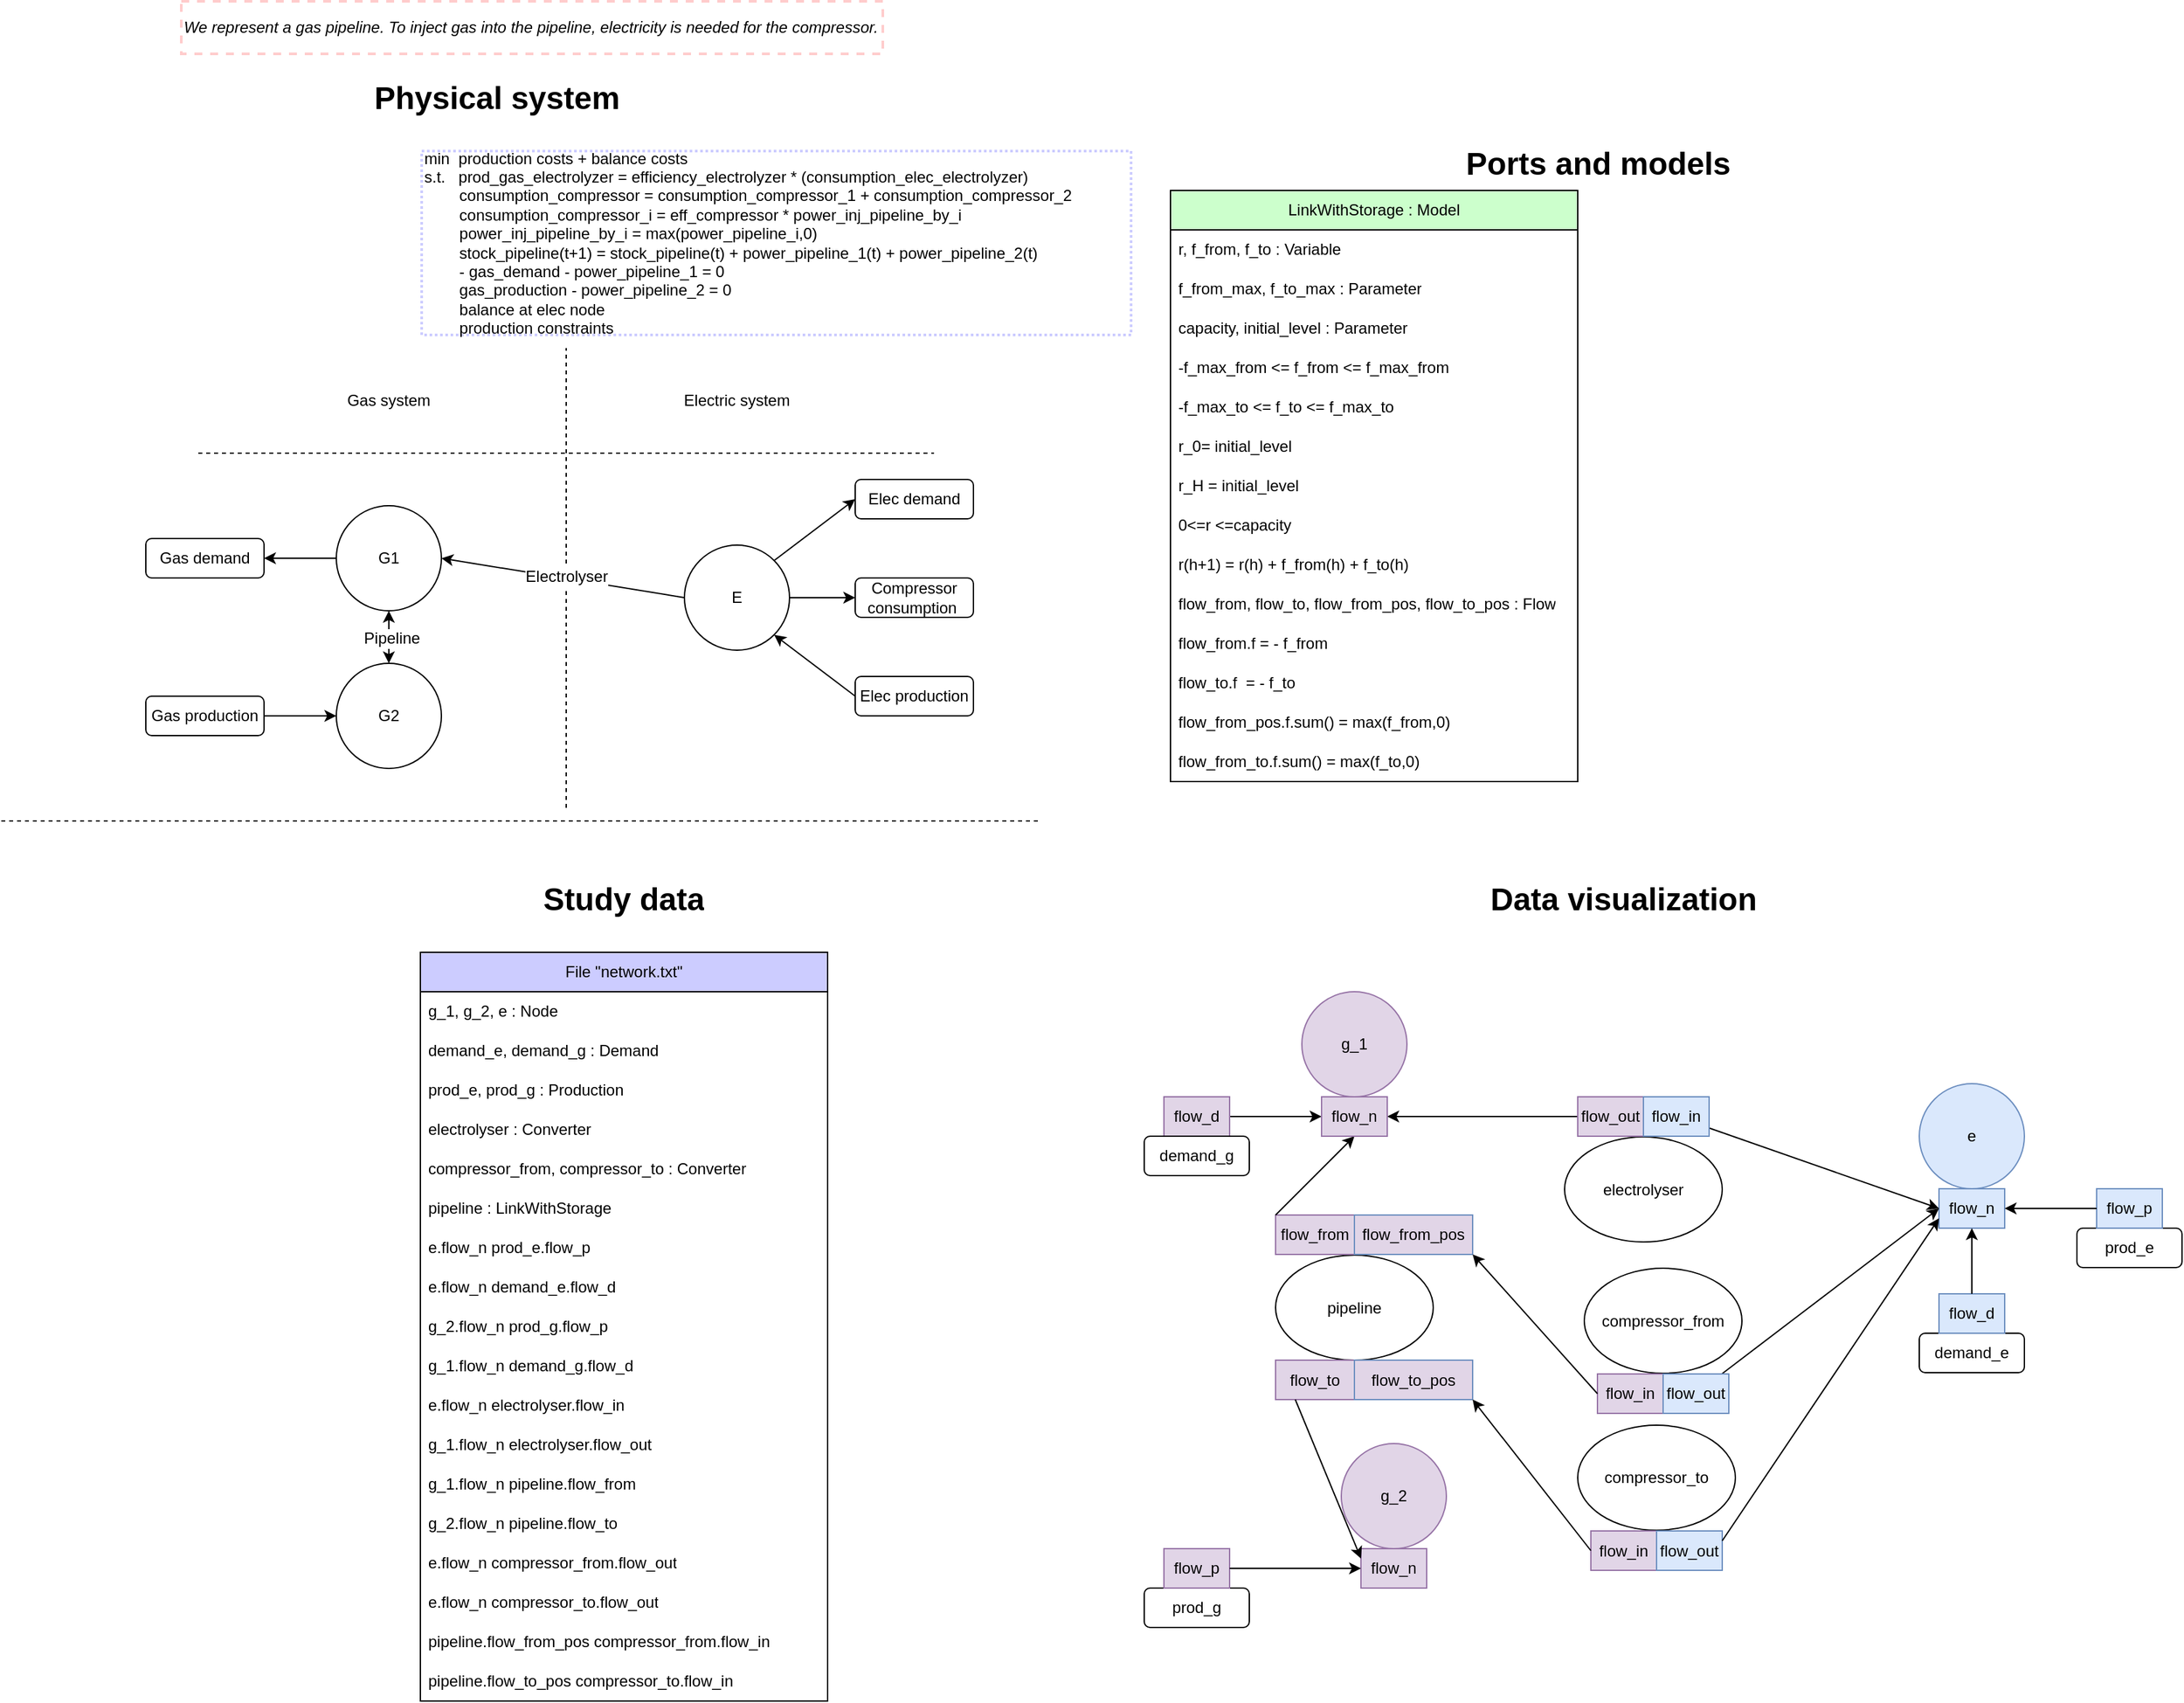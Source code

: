 <mxfile>
    <diagram id="C5RBs43oDa-KdzZeNtuy" name="two_models">
        <mxGraphModel dx="1202" dy="1762" grid="1" gridSize="10" guides="1" tooltips="1" connect="1" arrows="1" fold="1" page="1" pageScale="1" pageWidth="827" pageHeight="1169" math="0" shadow="0">
            <root>
                <mxCell id="WIyWlLk6GJQsqaUBKTNV-0"/>
                <mxCell id="WIyWlLk6GJQsqaUBKTNV-1" parent="WIyWlLk6GJQsqaUBKTNV-0"/>
                <mxCell id="hW5n2ouBTmK9XzmkuQqM-54" value="" style="endArrow=none;dashed=1;html=1;rounded=0;" parent="WIyWlLk6GJQsqaUBKTNV-1" edge="1">
                    <mxGeometry width="50" height="50" relative="1" as="geometry">
                        <mxPoint x="440" y="-10" as="sourcePoint"/>
                        <mxPoint x="440" y="-360" as="targetPoint"/>
                    </mxGeometry>
                </mxCell>
                <mxCell id="hW5n2ouBTmK9XzmkuQqM-55" value="" style="endArrow=none;dashed=1;html=1;rounded=0;" parent="WIyWlLk6GJQsqaUBKTNV-1" edge="1">
                    <mxGeometry width="50" height="50" relative="1" as="geometry">
                        <mxPoint x="160" y="-280" as="sourcePoint"/>
                        <mxPoint x="720" y="-280" as="targetPoint"/>
                    </mxGeometry>
                </mxCell>
                <mxCell id="hW5n2ouBTmK9XzmkuQqM-56" value="Gas system" style="text;html=1;strokeColor=none;fillColor=none;align=center;verticalAlign=middle;whiteSpace=wrap;rounded=0;" parent="WIyWlLk6GJQsqaUBKTNV-1" vertex="1">
                    <mxGeometry x="250" y="-340" width="110" height="40" as="geometry"/>
                </mxCell>
                <mxCell id="hW5n2ouBTmK9XzmkuQqM-57" value="Electric system" style="text;html=1;strokeColor=none;fillColor=none;align=center;verticalAlign=middle;whiteSpace=wrap;rounded=0;" parent="WIyWlLk6GJQsqaUBKTNV-1" vertex="1">
                    <mxGeometry x="515" y="-340" width="110" height="40" as="geometry"/>
                </mxCell>
                <mxCell id="hW5n2ouBTmK9XzmkuQqM-58" value="G1" style="ellipse;whiteSpace=wrap;html=1;aspect=fixed;" parent="WIyWlLk6GJQsqaUBKTNV-1" vertex="1">
                    <mxGeometry x="265" y="-240" width="80" height="80" as="geometry"/>
                </mxCell>
                <mxCell id="hW5n2ouBTmK9XzmkuQqM-59" value="E" style="ellipse;whiteSpace=wrap;html=1;aspect=fixed;" parent="WIyWlLk6GJQsqaUBKTNV-1" vertex="1">
                    <mxGeometry x="530" y="-210" width="80" height="80" as="geometry"/>
                </mxCell>
                <mxCell id="hW5n2ouBTmK9XzmkuQqM-60" value="" style="endArrow=classic;html=1;rounded=0;entryX=0;entryY=0.5;entryDx=0;entryDy=0;exitX=1;exitY=0.5;exitDx=0;exitDy=0;" parent="WIyWlLk6GJQsqaUBKTNV-1" source="hW5n2ouBTmK9XzmkuQqM-64" target="171" edge="1">
                    <mxGeometry width="50" height="50" relative="1" as="geometry">
                        <mxPoint x="230" y="-90" as="sourcePoint"/>
                        <mxPoint x="440" y="-90" as="targetPoint"/>
                    </mxGeometry>
                </mxCell>
                <mxCell id="hW5n2ouBTmK9XzmkuQqM-61" value="" style="endArrow=classic;html=1;rounded=0;exitX=0;exitY=0.5;exitDx=0;exitDy=0;entryX=1;entryY=0.5;entryDx=0;entryDy=0;" parent="WIyWlLk6GJQsqaUBKTNV-1" source="hW5n2ouBTmK9XzmkuQqM-58" target="hW5n2ouBTmK9XzmkuQqM-67" edge="1">
                    <mxGeometry width="50" height="50" relative="1" as="geometry">
                        <mxPoint x="240" y="-80" as="sourcePoint"/>
                        <mxPoint x="210" y="-230" as="targetPoint"/>
                    </mxGeometry>
                </mxCell>
                <mxCell id="hW5n2ouBTmK9XzmkuQqM-62" value="" style="endArrow=classic;html=1;rounded=0;exitX=1;exitY=0;exitDx=0;exitDy=0;entryX=0;entryY=0.5;entryDx=0;entryDy=0;" parent="WIyWlLk6GJQsqaUBKTNV-1" source="hW5n2ouBTmK9XzmkuQqM-59" target="hW5n2ouBTmK9XzmkuQqM-66" edge="1">
                    <mxGeometry width="50" height="50" relative="1" as="geometry">
                        <mxPoint x="707" y="-228" as="sourcePoint"/>
                        <mxPoint x="650" y="-240" as="targetPoint"/>
                    </mxGeometry>
                </mxCell>
                <mxCell id="hW5n2ouBTmK9XzmkuQqM-63" value="" style="endArrow=classic;html=1;rounded=0;entryX=1;entryY=1;entryDx=0;entryDy=0;exitX=0;exitY=0.5;exitDx=0;exitDy=0;" parent="WIyWlLk6GJQsqaUBKTNV-1" source="hW5n2ouBTmK9XzmkuQqM-65" target="hW5n2ouBTmK9XzmkuQqM-59" edge="1">
                    <mxGeometry width="50" height="50" relative="1" as="geometry">
                        <mxPoint x="650" y="-90" as="sourcePoint"/>
                        <mxPoint x="600" y="-110" as="targetPoint"/>
                    </mxGeometry>
                </mxCell>
                <mxCell id="hW5n2ouBTmK9XzmkuQqM-64" value="Gas production" style="rounded=1;whiteSpace=wrap;html=1;" parent="WIyWlLk6GJQsqaUBKTNV-1" vertex="1">
                    <mxGeometry x="120" y="-95" width="90" height="30" as="geometry"/>
                </mxCell>
                <mxCell id="hW5n2ouBTmK9XzmkuQqM-65" value="Elec production" style="rounded=1;whiteSpace=wrap;html=1;" parent="WIyWlLk6GJQsqaUBKTNV-1" vertex="1">
                    <mxGeometry x="660" y="-110" width="90" height="30" as="geometry"/>
                </mxCell>
                <mxCell id="hW5n2ouBTmK9XzmkuQqM-66" value="Elec demand" style="rounded=1;whiteSpace=wrap;html=1;" parent="WIyWlLk6GJQsqaUBKTNV-1" vertex="1">
                    <mxGeometry x="660" y="-260" width="90" height="30" as="geometry"/>
                </mxCell>
                <mxCell id="hW5n2ouBTmK9XzmkuQqM-67" value="Gas demand" style="rounded=1;whiteSpace=wrap;html=1;" parent="WIyWlLk6GJQsqaUBKTNV-1" vertex="1">
                    <mxGeometry x="120" y="-215" width="90" height="30" as="geometry"/>
                </mxCell>
                <mxCell id="hW5n2ouBTmK9XzmkuQqM-78" value="" style="endArrow=none;dashed=1;html=1;rounded=0;" parent="WIyWlLk6GJQsqaUBKTNV-1" edge="1">
                    <mxGeometry width="50" height="50" relative="1" as="geometry">
                        <mxPoint x="10" as="sourcePoint"/>
                        <mxPoint x="800" as="targetPoint"/>
                    </mxGeometry>
                </mxCell>
                <mxCell id="hW5n2ouBTmK9XzmkuQqM-81" value="&lt;h1&gt;Physical system&lt;br&gt;&lt;/h1&gt;" style="text;html=1;strokeColor=none;fillColor=none;spacing=5;spacingTop=-20;whiteSpace=wrap;overflow=hidden;rounded=0;" parent="WIyWlLk6GJQsqaUBKTNV-1" vertex="1">
                    <mxGeometry x="289" y="-570" width="250" height="40" as="geometry"/>
                </mxCell>
                <mxCell id="0" value="" style="group" parent="WIyWlLk6GJQsqaUBKTNV-1" vertex="1" connectable="0">
                    <mxGeometry x="890" y="-520" width="690" height="460" as="geometry"/>
                </mxCell>
                <mxCell id="hW5n2ouBTmK9XzmkuQqM-79" value="&lt;h1&gt;Ports and models&lt;br&gt;&lt;/h1&gt;" style="text;html=1;strokeColor=none;fillColor=none;spacing=5;spacingTop=-20;whiteSpace=wrap;overflow=hidden;rounded=0;" parent="0" vertex="1">
                    <mxGeometry x="230" width="250" height="40" as="geometry"/>
                </mxCell>
                <mxCell id="175" value="LinkWithStorage : Model" style="swimlane;fontStyle=0;childLayout=stackLayout;horizontal=1;startSize=30;horizontalStack=0;resizeParent=1;resizeParentMax=0;resizeLast=0;collapsible=1;marginBottom=0;whiteSpace=wrap;html=1;fillColor=#CCFFCC;fontColor=#000000;" parent="0" vertex="1">
                    <mxGeometry x="10" y="40" width="310" height="450" as="geometry"/>
                </mxCell>
                <mxCell id="176" value="r, f_from, f_to : Variable" style="text;strokeColor=none;fillColor=none;align=left;verticalAlign=middle;spacingLeft=4;spacingRight=4;overflow=hidden;points=[[0,0.5],[1,0.5]];portConstraint=eastwest;rotatable=0;whiteSpace=wrap;html=1;" parent="175" vertex="1">
                    <mxGeometry y="30" width="310" height="30" as="geometry"/>
                </mxCell>
                <mxCell id="177" value="f_from_max, f_to_max : Parameter" style="text;strokeColor=none;fillColor=none;align=left;verticalAlign=middle;spacingLeft=4;spacingRight=4;overflow=hidden;points=[[0,0.5],[1,0.5]];portConstraint=eastwest;rotatable=0;whiteSpace=wrap;html=1;" parent="175" vertex="1">
                    <mxGeometry y="60" width="310" height="30" as="geometry"/>
                </mxCell>
                <mxCell id="178" value="capacity, initial_level : Parameter" style="text;strokeColor=none;fillColor=none;align=left;verticalAlign=middle;spacingLeft=4;spacingRight=4;overflow=hidden;points=[[0,0.5],[1,0.5]];portConstraint=eastwest;rotatable=0;whiteSpace=wrap;html=1;" parent="175" vertex="1">
                    <mxGeometry y="90" width="310" height="30" as="geometry"/>
                </mxCell>
                <mxCell id="179" value="-f_max_from &amp;lt;= f_from &amp;lt;= f_max_from" style="text;strokeColor=none;fillColor=none;align=left;verticalAlign=middle;spacingLeft=4;spacingRight=4;overflow=hidden;points=[[0,0.5],[1,0.5]];portConstraint=eastwest;rotatable=0;whiteSpace=wrap;html=1;" parent="175" vertex="1">
                    <mxGeometry y="120" width="310" height="30" as="geometry"/>
                </mxCell>
                <mxCell id="180" value="-f_max_to &amp;lt;= f_to &amp;lt;= f_max_to" style="text;strokeColor=none;fillColor=none;align=left;verticalAlign=middle;spacingLeft=4;spacingRight=4;overflow=hidden;points=[[0,0.5],[1,0.5]];portConstraint=eastwest;rotatable=0;whiteSpace=wrap;html=1;" parent="175" vertex="1">
                    <mxGeometry y="150" width="310" height="30" as="geometry"/>
                </mxCell>
                <mxCell id="181" value="r_0= initial_level" style="text;strokeColor=none;fillColor=none;align=left;verticalAlign=middle;spacingLeft=4;spacingRight=4;overflow=hidden;points=[[0,0.5],[1,0.5]];portConstraint=eastwest;rotatable=0;whiteSpace=wrap;html=1;" parent="175" vertex="1">
                    <mxGeometry y="180" width="310" height="30" as="geometry"/>
                </mxCell>
                <mxCell id="182" value="r_H = initial_level" style="text;strokeColor=none;fillColor=none;align=left;verticalAlign=middle;spacingLeft=4;spacingRight=4;overflow=hidden;points=[[0,0.5],[1,0.5]];portConstraint=eastwest;rotatable=0;whiteSpace=wrap;html=1;" parent="175" vertex="1">
                    <mxGeometry y="210" width="310" height="30" as="geometry"/>
                </mxCell>
                <mxCell id="183" value="0&amp;lt;=r &amp;lt;=capacity" style="text;strokeColor=none;fillColor=none;align=left;verticalAlign=middle;spacingLeft=4;spacingRight=4;overflow=hidden;points=[[0,0.5],[1,0.5]];portConstraint=eastwest;rotatable=0;whiteSpace=wrap;html=1;" parent="175" vertex="1">
                    <mxGeometry y="240" width="310" height="30" as="geometry"/>
                </mxCell>
                <mxCell id="184" value="r(h+1) = r(h) + f_from(h) + f_to(h)" style="text;strokeColor=none;fillColor=none;align=left;verticalAlign=middle;spacingLeft=4;spacingRight=4;overflow=hidden;points=[[0,0.5],[1,0.5]];portConstraint=eastwest;rotatable=0;whiteSpace=wrap;html=1;" parent="175" vertex="1">
                    <mxGeometry y="270" width="310" height="30" as="geometry"/>
                </mxCell>
                <mxCell id="185" value="flow_from, flow_to, flow_from_pos, flow_to_pos : Flow" style="text;strokeColor=none;fillColor=none;align=left;verticalAlign=middle;spacingLeft=4;spacingRight=4;overflow=hidden;points=[[0,0.5],[1,0.5]];portConstraint=eastwest;rotatable=0;whiteSpace=wrap;html=1;" parent="175" vertex="1">
                    <mxGeometry y="300" width="310" height="30" as="geometry"/>
                </mxCell>
                <mxCell id="186" value="flow_from.f = - f_from" style="text;strokeColor=none;fillColor=none;align=left;verticalAlign=middle;spacingLeft=4;spacingRight=4;overflow=hidden;points=[[0,0.5],[1,0.5]];portConstraint=eastwest;rotatable=0;whiteSpace=wrap;html=1;" parent="175" vertex="1">
                    <mxGeometry y="330" width="310" height="30" as="geometry"/>
                </mxCell>
                <mxCell id="187" value="flow_to.f&amp;nbsp; = - f_to" style="text;strokeColor=none;fillColor=none;align=left;verticalAlign=middle;spacingLeft=4;spacingRight=4;overflow=hidden;points=[[0,0.5],[1,0.5]];portConstraint=eastwest;rotatable=0;whiteSpace=wrap;html=1;" parent="175" vertex="1">
                    <mxGeometry y="360" width="310" height="30" as="geometry"/>
                </mxCell>
                <mxCell id="188" value="flow_from_pos.f.sum() = max(f_from,0)" style="text;strokeColor=none;fillColor=none;align=left;verticalAlign=middle;spacingLeft=4;spacingRight=4;overflow=hidden;points=[[0,0.5],[1,0.5]];portConstraint=eastwest;rotatable=0;whiteSpace=wrap;html=1;" parent="175" vertex="1">
                    <mxGeometry y="390" width="310" height="30" as="geometry"/>
                </mxCell>
                <mxCell id="189" value="flow_from_to.f.sum() = max(f_to,0)" style="text;strokeColor=none;fillColor=none;align=left;verticalAlign=middle;spacingLeft=4;spacingRight=4;overflow=hidden;points=[[0,0.5],[1,0.5]];portConstraint=eastwest;rotatable=0;whiteSpace=wrap;html=1;" parent="175" vertex="1">
                    <mxGeometry y="420" width="310" height="30" as="geometry"/>
                </mxCell>
                <mxCell id="1" value="" style="group" parent="WIyWlLk6GJQsqaUBKTNV-1" vertex="1" connectable="0">
                    <mxGeometry x="109" y="40" width="680" height="320" as="geometry"/>
                </mxCell>
                <mxCell id="hW5n2ouBTmK9XzmkuQqM-36" value="File &quot;network.txt&quot;" style="swimlane;fontStyle=0;childLayout=stackLayout;horizontal=1;startSize=30;horizontalStack=0;resizeParent=1;resizeParentMax=0;resizeLast=0;collapsible=1;marginBottom=0;whiteSpace=wrap;html=1;fillColor=#CCCCFF;" parent="1" vertex="1">
                    <mxGeometry x="220" y="60" width="310" height="570" as="geometry"/>
                </mxCell>
                <mxCell id="hW5n2ouBTmK9XzmkuQqM-39" value="g_1, g_2, e : Node" style="text;strokeColor=none;fillColor=none;align=left;verticalAlign=middle;spacingLeft=4;spacingRight=4;overflow=hidden;points=[[0,0.5],[1,0.5]];portConstraint=eastwest;rotatable=0;whiteSpace=wrap;html=1;" parent="hW5n2ouBTmK9XzmkuQqM-36" vertex="1">
                    <mxGeometry y="30" width="310" height="30" as="geometry"/>
                </mxCell>
                <mxCell id="hW5n2ouBTmK9XzmkuQqM-44" value="demand_e, demand_g : Demand" style="text;strokeColor=none;fillColor=none;align=left;verticalAlign=middle;spacingLeft=4;spacingRight=4;overflow=hidden;points=[[0,0.5],[1,0.5]];portConstraint=eastwest;rotatable=0;whiteSpace=wrap;html=1;" parent="hW5n2ouBTmK9XzmkuQqM-36" vertex="1">
                    <mxGeometry y="60" width="310" height="30" as="geometry"/>
                </mxCell>
                <mxCell id="hW5n2ouBTmK9XzmkuQqM-41" value="prod_e, prod_g : Production" style="text;strokeColor=none;fillColor=none;align=left;verticalAlign=middle;spacingLeft=4;spacingRight=4;overflow=hidden;points=[[0,0.5],[1,0.5]];portConstraint=eastwest;rotatable=0;whiteSpace=wrap;html=1;" parent="hW5n2ouBTmK9XzmkuQqM-36" vertex="1">
                    <mxGeometry y="90" width="310" height="30" as="geometry"/>
                </mxCell>
                <mxCell id="hW5n2ouBTmK9XzmkuQqM-37" value="electrolyser : Converter" style="text;strokeColor=none;fillColor=none;align=left;verticalAlign=middle;spacingLeft=4;spacingRight=4;overflow=hidden;points=[[0,0.5],[1,0.5]];portConstraint=eastwest;rotatable=0;whiteSpace=wrap;html=1;" parent="hW5n2ouBTmK9XzmkuQqM-36" vertex="1">
                    <mxGeometry y="120" width="310" height="30" as="geometry"/>
                </mxCell>
                <mxCell id="167" value="compressor_from, compressor_to : Converter" style="text;strokeColor=none;fillColor=none;align=left;verticalAlign=middle;spacingLeft=4;spacingRight=4;overflow=hidden;points=[[0,0.5],[1,0.5]];portConstraint=eastwest;rotatable=0;whiteSpace=wrap;html=1;" parent="hW5n2ouBTmK9XzmkuQqM-36" vertex="1">
                    <mxGeometry y="150" width="310" height="30" as="geometry"/>
                </mxCell>
                <mxCell id="168" value="pipeline : LinkWithStorage" style="text;strokeColor=none;fillColor=none;align=left;verticalAlign=middle;spacingLeft=4;spacingRight=4;overflow=hidden;points=[[0,0.5],[1,0.5]];portConstraint=eastwest;rotatable=0;whiteSpace=wrap;html=1;" parent="hW5n2ouBTmK9XzmkuQqM-36" vertex="1">
                    <mxGeometry y="180" width="310" height="30" as="geometry"/>
                </mxCell>
                <mxCell id="hW5n2ouBTmK9XzmkuQqM-47" value="e.flow_n prod_e.flow_p" style="text;strokeColor=none;fillColor=none;align=left;verticalAlign=middle;spacingLeft=4;spacingRight=4;overflow=hidden;points=[[0,0.5],[1,0.5]];portConstraint=eastwest;rotatable=0;whiteSpace=wrap;html=1;" parent="hW5n2ouBTmK9XzmkuQqM-36" vertex="1">
                    <mxGeometry y="210" width="310" height="30" as="geometry"/>
                </mxCell>
                <mxCell id="hW5n2ouBTmK9XzmkuQqM-48" value="e.flow_n demand_e.flow_d" style="text;strokeColor=none;fillColor=none;align=left;verticalAlign=middle;spacingLeft=4;spacingRight=4;overflow=hidden;points=[[0,0.5],[1,0.5]];portConstraint=eastwest;rotatable=0;whiteSpace=wrap;html=1;" parent="hW5n2ouBTmK9XzmkuQqM-36" vertex="1">
                    <mxGeometry y="240" width="310" height="30" as="geometry"/>
                </mxCell>
                <mxCell id="hW5n2ouBTmK9XzmkuQqM-49" value="g_2.flow_n prod_g.flow_p" style="text;strokeColor=none;fillColor=none;align=left;verticalAlign=middle;spacingLeft=4;spacingRight=4;overflow=hidden;points=[[0,0.5],[1,0.5]];portConstraint=eastwest;rotatable=0;whiteSpace=wrap;html=1;" parent="hW5n2ouBTmK9XzmkuQqM-36" vertex="1">
                    <mxGeometry y="270" width="310" height="30" as="geometry"/>
                </mxCell>
                <mxCell id="hW5n2ouBTmK9XzmkuQqM-50" value="g_1.flow_n demand_g.flow_d" style="text;strokeColor=none;fillColor=none;align=left;verticalAlign=middle;spacingLeft=4;spacingRight=4;overflow=hidden;points=[[0,0.5],[1,0.5]];portConstraint=eastwest;rotatable=0;whiteSpace=wrap;html=1;" parent="hW5n2ouBTmK9XzmkuQqM-36" vertex="1">
                    <mxGeometry y="300" width="310" height="30" as="geometry"/>
                </mxCell>
                <mxCell id="hW5n2ouBTmK9XzmkuQqM-51" value="e.flow_n electrolyser.flow_in" style="text;strokeColor=none;fillColor=none;align=left;verticalAlign=middle;spacingLeft=4;spacingRight=4;overflow=hidden;points=[[0,0.5],[1,0.5]];portConstraint=eastwest;rotatable=0;whiteSpace=wrap;html=1;" parent="hW5n2ouBTmK9XzmkuQqM-36" vertex="1">
                    <mxGeometry y="330" width="310" height="30" as="geometry"/>
                </mxCell>
                <mxCell id="hW5n2ouBTmK9XzmkuQqM-46" value="g_1.flow_n electrolyser.flow_out" style="text;strokeColor=none;fillColor=none;align=left;verticalAlign=middle;spacingLeft=4;spacingRight=4;overflow=hidden;points=[[0,0.5],[1,0.5]];portConstraint=eastwest;rotatable=0;whiteSpace=wrap;html=1;" parent="hW5n2ouBTmK9XzmkuQqM-36" vertex="1">
                    <mxGeometry y="360" width="310" height="30" as="geometry"/>
                </mxCell>
                <mxCell id="hW5n2ouBTmK9XzmkuQqM-53" value="g_1.flow_n pipeline.flow_from" style="text;strokeColor=none;fillColor=none;align=left;verticalAlign=middle;spacingLeft=4;spacingRight=4;overflow=hidden;points=[[0,0.5],[1,0.5]];portConstraint=eastwest;rotatable=0;whiteSpace=wrap;html=1;" parent="hW5n2ouBTmK9XzmkuQqM-36" vertex="1">
                    <mxGeometry y="390" width="310" height="30" as="geometry"/>
                </mxCell>
                <mxCell id="229" value="g_2.flow_n pipeline.flow_to" style="text;strokeColor=none;fillColor=none;align=left;verticalAlign=middle;spacingLeft=4;spacingRight=4;overflow=hidden;points=[[0,0.5],[1,0.5]];portConstraint=eastwest;rotatable=0;whiteSpace=wrap;html=1;" parent="hW5n2ouBTmK9XzmkuQqM-36" vertex="1">
                    <mxGeometry y="420" width="310" height="30" as="geometry"/>
                </mxCell>
                <mxCell id="169" value="e.flow_n compressor_from.flow_out" style="text;strokeColor=none;fillColor=none;align=left;verticalAlign=middle;spacingLeft=4;spacingRight=4;overflow=hidden;points=[[0,0.5],[1,0.5]];portConstraint=eastwest;rotatable=0;whiteSpace=wrap;html=1;" parent="hW5n2ouBTmK9XzmkuQqM-36" vertex="1">
                    <mxGeometry y="450" width="310" height="30" as="geometry"/>
                </mxCell>
                <mxCell id="231" value="e.flow_n compressor_to.flow_out" style="text;strokeColor=none;fillColor=none;align=left;verticalAlign=middle;spacingLeft=4;spacingRight=4;overflow=hidden;points=[[0,0.5],[1,0.5]];portConstraint=eastwest;rotatable=0;whiteSpace=wrap;html=1;" parent="hW5n2ouBTmK9XzmkuQqM-36" vertex="1">
                    <mxGeometry y="480" width="310" height="30" as="geometry"/>
                </mxCell>
                <mxCell id="170" value="pipeline.flow_from_pos compressor_from.flow_in" style="text;strokeColor=none;fillColor=none;align=left;verticalAlign=middle;spacingLeft=4;spacingRight=4;overflow=hidden;points=[[0,0.5],[1,0.5]];portConstraint=eastwest;rotatable=0;whiteSpace=wrap;html=1;" parent="hW5n2ouBTmK9XzmkuQqM-36" vertex="1">
                    <mxGeometry y="510" width="310" height="30" as="geometry"/>
                </mxCell>
                <mxCell id="230" value="pipeline.flow_to_pos compressor_to.flow_in" style="text;strokeColor=none;fillColor=none;align=left;verticalAlign=middle;spacingLeft=4;spacingRight=4;overflow=hidden;points=[[0,0.5],[1,0.5]];portConstraint=eastwest;rotatable=0;whiteSpace=wrap;html=1;" parent="hW5n2ouBTmK9XzmkuQqM-36" vertex="1">
                    <mxGeometry y="540" width="310" height="30" as="geometry"/>
                </mxCell>
                <mxCell id="hW5n2ouBTmK9XzmkuQqM-80" value="&lt;h1&gt;Study data&lt;br&gt;&lt;/h1&gt;" style="text;html=1;strokeColor=none;fillColor=none;spacing=5;spacingTop=-20;whiteSpace=wrap;overflow=hidden;rounded=0;align=center;" parent="1" vertex="1">
                    <mxGeometry x="250" width="250" height="40" as="geometry"/>
                </mxCell>
                <mxCell id="11" value="&lt;font style=&quot;&quot;&gt;&lt;b style=&quot;&quot;&gt;&lt;font style=&quot;font-size: 24px;&quot;&gt;Data visualization&lt;/font&gt;&lt;br&gt;&lt;/b&gt;&lt;/font&gt;" style="text;html=1;strokeColor=none;fillColor=none;align=center;verticalAlign=middle;whiteSpace=wrap;rounded=0;" parent="WIyWlLk6GJQsqaUBKTNV-1" vertex="1">
                    <mxGeometry x="1030" width="430" height="120" as="geometry"/>
                </mxCell>
                <mxCell id="49" value="" style="group" parent="WIyWlLk6GJQsqaUBKTNV-1" vertex="1" connectable="0">
                    <mxGeometry x="880" y="170" width="790" height="400.5" as="geometry"/>
                </mxCell>
                <mxCell id="8" value="" style="group" parent="49" vertex="1" connectable="0">
                    <mxGeometry x="590" y="30" width="80" height="110" as="geometry"/>
                </mxCell>
                <mxCell id="9" value="e" style="ellipse;whiteSpace=wrap;html=1;aspect=fixed;fillColor=#dae8fc;strokeColor=#6c8ebf;fontColor=#000000;" parent="8" vertex="1">
                    <mxGeometry width="80" height="80" as="geometry"/>
                </mxCell>
                <mxCell id="10" value="flow_n" style="rounded=0;whiteSpace=wrap;html=1;fillColor=#dae8fc;strokeColor=#6c8ebf;fontColor=#000000;" parent="8" vertex="1">
                    <mxGeometry x="15" y="80" width="50" height="30" as="geometry"/>
                </mxCell>
                <mxCell id="33" value="" style="group" parent="49" vertex="1" connectable="0">
                    <mxGeometry x="710" y="110" width="80" height="60" as="geometry"/>
                </mxCell>
                <mxCell id="30" value="prod_e" style="rounded=1;whiteSpace=wrap;html=1;container=0;" parent="33" vertex="1">
                    <mxGeometry y="30" width="80" height="30" as="geometry"/>
                </mxCell>
                <mxCell id="31" value="&lt;font color=&quot;#000000&quot;&gt;flow_p&lt;/font&gt;" style="rounded=0;whiteSpace=wrap;html=1;fillColor=#dae8fc;strokeColor=#6c8ebf;container=0;" parent="33" vertex="1">
                    <mxGeometry x="15" width="50" height="30" as="geometry"/>
                </mxCell>
                <mxCell id="34" value="" style="group" parent="49" vertex="1" connectable="0">
                    <mxGeometry x="590" y="190" width="80" height="60" as="geometry"/>
                </mxCell>
                <mxCell id="35" value="demand_e" style="rounded=1;whiteSpace=wrap;html=1;container=0;" parent="34" vertex="1">
                    <mxGeometry y="30" width="80" height="30" as="geometry"/>
                </mxCell>
                <mxCell id="36" value="flow_d" style="rounded=0;whiteSpace=wrap;html=1;fillColor=#dae8fc;strokeColor=#6c8ebf;container=0;fontColor=#000000;" parent="34" vertex="1">
                    <mxGeometry x="15" width="50" height="30" as="geometry"/>
                </mxCell>
                <mxCell id="120" style="edgeStyle=none;html=1;entryX=0;entryY=0.5;entryDx=0;entryDy=0;" parent="49" source="39" target="4" edge="1">
                    <mxGeometry relative="1" as="geometry"/>
                </mxCell>
                <mxCell id="122" style="edgeStyle=none;html=1;entryX=1;entryY=0.5;entryDx=0;entryDy=0;" parent="49" source="20" target="4" edge="1">
                    <mxGeometry relative="1" as="geometry"/>
                </mxCell>
                <mxCell id="123" style="edgeStyle=none;html=1;entryX=0;entryY=0.5;entryDx=0;entryDy=0;" parent="49" source="21" target="10" edge="1">
                    <mxGeometry relative="1" as="geometry"/>
                </mxCell>
                <mxCell id="124" style="edgeStyle=none;html=1;entryX=0;entryY=0.5;entryDx=0;entryDy=0;" parent="49" source="16" target="10" edge="1">
                    <mxGeometry relative="1" as="geometry"/>
                </mxCell>
                <mxCell id="127" style="edgeStyle=none;html=1;entryX=1;entryY=0.5;entryDx=0;entryDy=0;" parent="49" source="31" target="10" edge="1">
                    <mxGeometry relative="1" as="geometry"/>
                </mxCell>
                <mxCell id="128" style="edgeStyle=none;html=1;" parent="49" source="36" target="10" edge="1">
                    <mxGeometry relative="1" as="geometry"/>
                </mxCell>
                <mxCell id="39" value="flow_d" style="rounded=0;whiteSpace=wrap;html=1;fillColor=#e1d5e7;strokeColor=#9673a6;container=0;fontColor=#000000;" parent="49" vertex="1">
                    <mxGeometry x="15" y="40" width="50" height="30" as="geometry"/>
                </mxCell>
                <mxCell id="38" value="demand_g" style="rounded=1;whiteSpace=wrap;html=1;container=0;" parent="49" vertex="1">
                    <mxGeometry y="70" width="80" height="30" as="geometry"/>
                </mxCell>
                <mxCell id="40" value="" style="group" parent="49" vertex="1" connectable="0">
                    <mxGeometry y="384" width="80" height="60" as="geometry"/>
                </mxCell>
                <mxCell id="41" value="prod_g" style="rounded=1;whiteSpace=wrap;html=1;container=0;" parent="40" vertex="1">
                    <mxGeometry y="30" width="80" height="30" as="geometry"/>
                </mxCell>
                <mxCell id="42" value="flow_p" style="rounded=0;whiteSpace=wrap;html=1;fillColor=#e1d5e7;strokeColor=#9673a6;container=0;fontColor=#000000;" parent="40" vertex="1">
                    <mxGeometry x="15" width="50" height="30" as="geometry"/>
                </mxCell>
                <mxCell id="196" value="" style="group" parent="49" vertex="1" connectable="0">
                    <mxGeometry x="100" y="130" width="150" height="140.5" as="geometry"/>
                </mxCell>
                <mxCell id="197" value="pipeline" style="ellipse;whiteSpace=wrap;html=1;" parent="196" vertex="1">
                    <mxGeometry y="30.5" width="120" height="80" as="geometry"/>
                </mxCell>
                <mxCell id="198" value="" style="group;fillColor=#f8cecc;strokeColor=#b85450;" parent="196" vertex="1" connectable="0">
                    <mxGeometry x="10" width="140" height="30" as="geometry"/>
                </mxCell>
                <mxCell id="199" value="&lt;font color=&quot;#000000&quot;&gt;flow_from&lt;/font&gt;" style="rounded=0;whiteSpace=wrap;html=1;fillColor=#e1d5e7;strokeColor=#9673a6;" parent="198" vertex="1">
                    <mxGeometry x="-10" width="60" height="30" as="geometry"/>
                </mxCell>
                <mxCell id="200" value="flow_from_pos" style="rounded=0;whiteSpace=wrap;html=1;fillColor=#e1d5e7;strokeColor=#6c8ebf;fontColor=#000000;" parent="198" vertex="1">
                    <mxGeometry x="50" width="90" height="30" as="geometry"/>
                </mxCell>
                <mxCell id="203" value="" style="group;fillColor=#f8cecc;strokeColor=#b85450;" parent="196" vertex="1" connectable="0">
                    <mxGeometry x="10" y="110.5" width="140" height="30" as="geometry"/>
                </mxCell>
                <mxCell id="204" value="&lt;font color=&quot;#000000&quot;&gt;flow_to&lt;/font&gt;" style="rounded=0;whiteSpace=wrap;html=1;fillColor=#e1d5e7;strokeColor=#9673a6;" parent="203" vertex="1">
                    <mxGeometry x="-10" width="60" height="30" as="geometry"/>
                </mxCell>
                <mxCell id="205" value="flow_to_pos" style="rounded=0;whiteSpace=wrap;html=1;fillColor=#e1d5e7;strokeColor=#6c8ebf;fontColor=#000000;" parent="203" vertex="1">
                    <mxGeometry x="50" width="90" height="30" as="geometry"/>
                </mxCell>
                <mxCell id="201" style="edgeStyle=none;html=1;entryX=0;entryY=0;entryDx=0;entryDy=0;startArrow=classic;startFill=1;endArrow=none;endFill=0;exitX=0.5;exitY=1;exitDx=0;exitDy=0;" parent="49" source="4" target="199" edge="1">
                    <mxGeometry relative="1" as="geometry">
                        <mxPoint x="100" y="190" as="sourcePoint"/>
                        <mxPoint x="120" as="targetPoint"/>
                    </mxGeometry>
                </mxCell>
                <mxCell id="17" value="" style="group" parent="49" vertex="1" connectable="0">
                    <mxGeometry x="320" y="40" width="120" height="110.5" as="geometry"/>
                </mxCell>
                <mxCell id="18" value="electrolyser" style="ellipse;whiteSpace=wrap;html=1;" parent="17" vertex="1">
                    <mxGeometry y="30.5" width="120" height="80" as="geometry"/>
                </mxCell>
                <mxCell id="19" value="" style="group;fillColor=#f8cecc;strokeColor=#b85450;fontColor=#000000;" parent="17" vertex="1" connectable="0">
                    <mxGeometry x="10" width="100" height="30" as="geometry"/>
                </mxCell>
                <mxCell id="20" value="flow_out" style="rounded=0;whiteSpace=wrap;html=1;fillColor=#e1d5e7;strokeColor=#9673a6;fontColor=#000000;" parent="19" vertex="1">
                    <mxGeometry width="50" height="30" as="geometry"/>
                </mxCell>
                <mxCell id="21" value="flow_in" style="rounded=0;whiteSpace=wrap;html=1;fillColor=#dae8fc;strokeColor=#6c8ebf;fontColor=#000000;" parent="19" vertex="1">
                    <mxGeometry x="50" width="50" height="30" as="geometry"/>
                </mxCell>
                <mxCell id="22" value="" style="group" parent="49" vertex="1" connectable="0">
                    <mxGeometry x="335" y="170.5" width="120" height="110.5" as="geometry"/>
                </mxCell>
                <UserObject label="compressor_from" link="data:page/id,C5RBs43oDa-KdzZeNtuy" id="13">
                    <mxCell style="ellipse;whiteSpace=wrap;html=1;container=0;" parent="22" vertex="1">
                        <mxGeometry width="120" height="80" as="geometry"/>
                    </mxCell>
                </UserObject>
                <mxCell id="14" value="" style="group;fillColor=#f8cecc;strokeColor=#b85450;container=0;" parent="22" vertex="1" connectable="0">
                    <mxGeometry x="10" y="80.5" width="100" height="30" as="geometry"/>
                </mxCell>
                <mxCell id="15" value="flow_in" style="rounded=0;whiteSpace=wrap;html=1;fillColor=#e1d5e7;strokeColor=#9673a6;container=0;fontColor=#000000;" parent="22" vertex="1">
                    <mxGeometry x="10" y="80.5" width="50" height="30" as="geometry"/>
                </mxCell>
                <mxCell id="16" value="flow_out" style="rounded=0;whiteSpace=wrap;html=1;fillColor=#dae8fc;strokeColor=#6c8ebf;container=0;fontColor=#000000;" parent="22" vertex="1">
                    <mxGeometry x="60" y="80.5" width="50" height="30" as="geometry"/>
                </mxCell>
                <mxCell id="2" value="" style="group" parent="49" vertex="1" connectable="0">
                    <mxGeometry x="120" y="-40" width="80" height="110" as="geometry"/>
                </mxCell>
                <mxCell id="3" value="&lt;font color=&quot;#000000&quot;&gt;g_1&lt;/font&gt;" style="ellipse;whiteSpace=wrap;html=1;aspect=fixed;fillColor=#e1d5e7;strokeColor=#9673a6;" parent="2" vertex="1">
                    <mxGeometry width="80" height="80" as="geometry"/>
                </mxCell>
                <mxCell id="4" value="&lt;font color=&quot;#000000&quot;&gt;flow_n&lt;/font&gt;" style="rounded=0;whiteSpace=wrap;html=1;fillColor=#e1d5e7;strokeColor=#9673a6;" parent="2" vertex="1">
                    <mxGeometry x="15" y="80" width="50" height="30" as="geometry"/>
                </mxCell>
                <mxCell id="206" style="edgeStyle=none;html=1;entryX=1;entryY=1;entryDx=0;entryDy=0;exitX=0;exitY=0.5;exitDx=0;exitDy=0;" parent="49" source="15" target="200" edge="1">
                    <mxGeometry relative="1" as="geometry">
                        <mxPoint x="440" y="73.75" as="sourcePoint"/>
                        <mxPoint x="615" y="135" as="targetPoint"/>
                    </mxGeometry>
                </mxCell>
                <mxCell id="207" value="" style="group" parent="49" vertex="1" connectable="0">
                    <mxGeometry x="330" y="290" width="120" height="110.5" as="geometry"/>
                </mxCell>
                <UserObject label="compressor_to" id="208">
                    <mxCell style="ellipse;whiteSpace=wrap;html=1;container=0;" parent="207" vertex="1">
                        <mxGeometry width="120" height="80" as="geometry"/>
                    </mxCell>
                </UserObject>
                <mxCell id="209" value="" style="group;fillColor=#f8cecc;strokeColor=#b85450;container=0;" parent="207" vertex="1" connectable="0">
                    <mxGeometry x="10" y="80.5" width="100" height="30" as="geometry"/>
                </mxCell>
                <mxCell id="210" value="flow_in" style="rounded=0;whiteSpace=wrap;html=1;fillColor=#e1d5e7;strokeColor=#9673a6;container=0;fontColor=#000000;" parent="207" vertex="1">
                    <mxGeometry x="10" y="80.5" width="50" height="30" as="geometry"/>
                </mxCell>
                <mxCell id="211" value="flow_out" style="rounded=0;whiteSpace=wrap;html=1;fillColor=#dae8fc;strokeColor=#6c8ebf;container=0;fontColor=#000000;" parent="207" vertex="1">
                    <mxGeometry x="60" y="80.5" width="50" height="30" as="geometry"/>
                </mxCell>
                <mxCell id="212" style="edgeStyle=none;html=1;entryX=1;entryY=1;entryDx=0;entryDy=0;exitX=0;exitY=0.5;exitDx=0;exitDy=0;" parent="49" source="210" target="205" edge="1">
                    <mxGeometry relative="1" as="geometry">
                        <mxPoint x="355" y="276" as="sourcePoint"/>
                        <mxPoint x="260" y="170" as="targetPoint"/>
                    </mxGeometry>
                </mxCell>
                <mxCell id="213" style="edgeStyle=none;html=1;entryX=0;entryY=0.75;entryDx=0;entryDy=0;exitX=1;exitY=0.25;exitDx=0;exitDy=0;" parent="49" source="211" target="10" edge="1">
                    <mxGeometry relative="1" as="geometry">
                        <mxPoint x="350" y="395.5" as="sourcePoint"/>
                        <mxPoint x="260" y="280.5" as="targetPoint"/>
                    </mxGeometry>
                </mxCell>
                <mxCell id="129" value="&lt;i&gt;We represent a gas pipeline. To inject gas into the pipeline, electricity is needed for the compressor.&amp;nbsp;&lt;/i&gt;" style="text;html=1;strokeColor=#FFCCCC;fillColor=none;align=left;verticalAlign=middle;whiteSpace=wrap;rounded=0;dashed=1;strokeWidth=2;" parent="WIyWlLk6GJQsqaUBKTNV-1" vertex="1">
                    <mxGeometry x="147" y="-624" width="534" height="40" as="geometry"/>
                </mxCell>
                <mxCell id="130" value="" style="endArrow=classic;html=1;rounded=0;exitX=0;exitY=0.5;exitDx=0;exitDy=0;entryX=1;entryY=0.5;entryDx=0;entryDy=0;" parent="WIyWlLk6GJQsqaUBKTNV-1" source="hW5n2ouBTmK9XzmkuQqM-59" target="hW5n2ouBTmK9XzmkuQqM-58" edge="1">
                    <mxGeometry relative="1" as="geometry">
                        <mxPoint x="541.716" y="-141.716" as="sourcePoint"/>
                        <mxPoint x="333.284" y="-141.716" as="targetPoint"/>
                    </mxGeometry>
                </mxCell>
                <mxCell id="131" value="Label" style="edgeLabel;resizable=0;html=1;align=center;verticalAlign=middle;" parent="130" connectable="0" vertex="1">
                    <mxGeometry relative="1" as="geometry"/>
                </mxCell>
                <mxCell id="132" value="&lt;font style=&quot;font-size: 12px;&quot;&gt;Electrolyser&lt;/font&gt;" style="edgeLabel;html=1;align=center;verticalAlign=middle;resizable=0;points=[];" parent="130" vertex="1" connectable="0">
                    <mxGeometry x="-0.024" y="-2" relative="1" as="geometry">
                        <mxPoint as="offset"/>
                    </mxGeometry>
                </mxCell>
                <mxCell id="133" value="Compressor consumption&amp;nbsp;" style="rounded=1;whiteSpace=wrap;html=1;" parent="WIyWlLk6GJQsqaUBKTNV-1" vertex="1">
                    <mxGeometry x="660" y="-185" width="90" height="30" as="geometry"/>
                </mxCell>
                <mxCell id="134" value="" style="endArrow=classic;html=1;rounded=0;exitX=1;exitY=0.5;exitDx=0;exitDy=0;entryX=0;entryY=0.5;entryDx=0;entryDy=0;" parent="WIyWlLk6GJQsqaUBKTNV-1" source="hW5n2ouBTmK9XzmkuQqM-59" target="133" edge="1">
                    <mxGeometry width="50" height="50" relative="1" as="geometry">
                        <mxPoint x="608.284" y="-188.284" as="sourcePoint"/>
                        <mxPoint x="670" y="-235" as="targetPoint"/>
                    </mxGeometry>
                </mxCell>
                <mxCell id="171" value="G2" style="ellipse;whiteSpace=wrap;html=1;aspect=fixed;" parent="WIyWlLk6GJQsqaUBKTNV-1" vertex="1">
                    <mxGeometry x="265" y="-120" width="80" height="80" as="geometry"/>
                </mxCell>
                <mxCell id="172" value="" style="endArrow=classic;html=1;rounded=0;entryX=0.5;entryY=1;entryDx=0;entryDy=0;startArrow=classic;startFill=1;" parent="WIyWlLk6GJQsqaUBKTNV-1" source="171" target="hW5n2ouBTmK9XzmkuQqM-58" edge="1">
                    <mxGeometry relative="1" as="geometry">
                        <mxPoint x="540" y="-160" as="sourcePoint"/>
                        <mxPoint x="355" y="-190" as="targetPoint"/>
                    </mxGeometry>
                </mxCell>
                <mxCell id="173" value="Label" style="edgeLabel;resizable=0;html=1;align=center;verticalAlign=middle;" parent="172" connectable="0" vertex="1">
                    <mxGeometry relative="1" as="geometry"/>
                </mxCell>
                <mxCell id="174" value="&lt;font style=&quot;font-size: 12px;&quot;&gt;Pipeline&lt;br&gt;&lt;/font&gt;" style="edgeLabel;html=1;align=center;verticalAlign=middle;resizable=0;points=[];" parent="172" vertex="1" connectable="0">
                    <mxGeometry x="-0.024" y="-2" relative="1" as="geometry">
                        <mxPoint as="offset"/>
                    </mxGeometry>
                </mxCell>
                <mxCell id="190" value="" style="group" parent="WIyWlLk6GJQsqaUBKTNV-1" vertex="1" connectable="0">
                    <mxGeometry x="1030" y="474" width="80" height="110" as="geometry"/>
                </mxCell>
                <mxCell id="191" value="&lt;font color=&quot;#000000&quot;&gt;g_2&lt;/font&gt;" style="ellipse;whiteSpace=wrap;html=1;aspect=fixed;fillColor=#e1d5e7;strokeColor=#9673a6;" parent="190" vertex="1">
                    <mxGeometry width="80" height="80" as="geometry"/>
                </mxCell>
                <mxCell id="192" value="&lt;font color=&quot;#000000&quot;&gt;flow_n&lt;/font&gt;" style="rounded=0;whiteSpace=wrap;html=1;fillColor=#e1d5e7;strokeColor=#9673a6;" parent="190" vertex="1">
                    <mxGeometry x="15" y="80" width="50" height="30" as="geometry"/>
                </mxCell>
                <mxCell id="119" style="edgeStyle=none;html=1;entryX=0;entryY=0.5;entryDx=0;entryDy=0;" parent="WIyWlLk6GJQsqaUBKTNV-1" source="42" target="192" edge="1">
                    <mxGeometry relative="1" as="geometry"/>
                </mxCell>
                <mxCell id="202" style="edgeStyle=none;html=1;entryX=0.25;entryY=1;entryDx=0;entryDy=0;startArrow=classic;startFill=1;endArrow=none;endFill=0;exitX=0;exitY=0.25;exitDx=0;exitDy=0;" parent="WIyWlLk6GJQsqaUBKTNV-1" source="192" target="204" edge="1">
                    <mxGeometry relative="1" as="geometry">
                        <mxPoint x="1050" y="320" as="sourcePoint"/>
                        <mxPoint x="1030" y="360" as="targetPoint"/>
                    </mxGeometry>
                </mxCell>
                <mxCell id="232" value="min&amp;nbsp;&amp;nbsp;&lt;span style=&quot;&quot;&gt;&lt;/span&gt;production costs + balance costs&lt;br&gt;s.t.&amp;nbsp;&lt;span style=&quot;&quot;&gt;&amp;nbsp;&amp;nbsp;&lt;/span&gt;prod_gas_electrolyzer = efficiency_electrolyzer * (consumption_elec_electrolyzer)&amp;nbsp;&lt;br&gt;&lt;span style=&quot;&quot;&gt;&#9;&lt;/span&gt;&lt;span style=&quot;white-space: pre;&quot;&gt;&#9;&lt;/span&gt;consumption_compressor = consumption_compressor_1 + consumption_compressor_2&lt;br&gt;&lt;span style=&quot;&quot;&gt;&#9;&lt;/span&gt;&lt;span style=&quot;white-space: pre;&quot;&gt;&#9;&lt;/span&gt;consumption_compressor_i = eff_compressor * power_inj_pipeline_by_i&lt;br&gt;&lt;span style=&quot;&quot;&gt;&#9;&lt;/span&gt;&lt;span style=&quot;white-space: pre;&quot;&gt;&#9;&lt;/span&gt;power_inj_pipeline_by_i = max(power_pipeline_i,0)&lt;br&gt;&lt;span style=&quot;&quot;&gt;&#9;&lt;/span&gt;&lt;span style=&quot;white-space: pre;&quot;&gt;&#9;&lt;/span&gt;stock_pipeline(t+1) = stock_pipeline(t) + power_pipeline_1(t) + power_pipeline_2(t)&lt;br&gt;&lt;span style=&quot;&quot;&gt;&#9;&lt;/span&gt;&lt;span style=&quot;white-space: pre;&quot;&gt;&#9;&lt;/span&gt;- gas_demand - power_pipeline_1 = 0&lt;br&gt;&lt;span style=&quot;white-space: pre;&quot;&gt;&#9;&lt;/span&gt;gas_production - power_pipeline_2 = 0&amp;nbsp;&amp;nbsp;&amp;nbsp;&lt;br&gt;&lt;span style=&quot;&quot;&gt;&#9;&lt;/span&gt;&lt;span style=&quot;white-space: pre;&quot;&gt;&#9;&lt;/span&gt;balance at elec node&lt;br&gt;&lt;span style=&quot;&quot;&gt;&#9;&lt;/span&gt;&lt;span style=&quot;white-space: pre;&quot;&gt;&#9;&lt;/span&gt;production constraints" style="text;html=1;strokeColor=#CCCCFF;fillColor=none;align=left;verticalAlign=middle;whiteSpace=wrap;rounded=0;dashed=1;dashPattern=1 1;strokeWidth=2;" parent="WIyWlLk6GJQsqaUBKTNV-1" vertex="1">
                    <mxGeometry x="330" y="-510" width="540" height="140" as="geometry"/>
                </mxCell>
            </root>
        </mxGraphModel>
    </diagram>
    <diagram id="tA_zB2jGQ9Bv3yYgPDxx" name="unique_model">
        <mxGraphModel dx="1202" dy="1693" grid="1" gridSize="10" guides="1" tooltips="1" connect="1" arrows="1" fold="1" page="1" pageScale="1" pageWidth="850" pageHeight="1100" math="0" shadow="0">
            <root>
                <mxCell id="0"/>
                <mxCell id="1" parent="0"/>
                <mxCell id="GFeeWsShc_s_I5010j_D-1" value="" style="endArrow=none;dashed=1;html=1;rounded=0;" parent="1" edge="1">
                    <mxGeometry width="50" height="50" relative="1" as="geometry">
                        <mxPoint x="440" y="-10.0" as="sourcePoint"/>
                        <mxPoint x="440" y="-360" as="targetPoint"/>
                    </mxGeometry>
                </mxCell>
                <mxCell id="GFeeWsShc_s_I5010j_D-2" value="" style="endArrow=none;dashed=1;html=1;rounded=0;" parent="1" edge="1">
                    <mxGeometry width="50" height="50" relative="1" as="geometry">
                        <mxPoint x="160" y="-280" as="sourcePoint"/>
                        <mxPoint x="720" y="-280" as="targetPoint"/>
                    </mxGeometry>
                </mxCell>
                <mxCell id="GFeeWsShc_s_I5010j_D-3" value="Gas system" style="text;html=1;strokeColor=none;fillColor=none;align=center;verticalAlign=middle;whiteSpace=wrap;rounded=0;" parent="1" vertex="1">
                    <mxGeometry x="250" y="-340" width="110" height="40" as="geometry"/>
                </mxCell>
                <mxCell id="GFeeWsShc_s_I5010j_D-4" value="Electric system" style="text;html=1;strokeColor=none;fillColor=none;align=center;verticalAlign=middle;whiteSpace=wrap;rounded=0;" parent="1" vertex="1">
                    <mxGeometry x="515" y="-340" width="110" height="40" as="geometry"/>
                </mxCell>
                <mxCell id="GFeeWsShc_s_I5010j_D-5" value="G1" style="ellipse;whiteSpace=wrap;html=1;aspect=fixed;" parent="1" vertex="1">
                    <mxGeometry x="265" y="-240" width="80" height="80" as="geometry"/>
                </mxCell>
                <mxCell id="GFeeWsShc_s_I5010j_D-6" value="E" style="ellipse;whiteSpace=wrap;html=1;aspect=fixed;" parent="1" vertex="1">
                    <mxGeometry x="530" y="-210" width="80" height="80" as="geometry"/>
                </mxCell>
                <mxCell id="GFeeWsShc_s_I5010j_D-7" value="" style="endArrow=classic;html=1;rounded=0;entryX=0;entryY=0.5;entryDx=0;entryDy=0;exitX=1;exitY=0.5;exitDx=0;exitDy=0;" parent="1" source="GFeeWsShc_s_I5010j_D-11" target="GFeeWsShc_s_I5010j_D-112" edge="1">
                    <mxGeometry width="50" height="50" relative="1" as="geometry">
                        <mxPoint x="230" y="-90" as="sourcePoint"/>
                        <mxPoint x="440" y="-90" as="targetPoint"/>
                    </mxGeometry>
                </mxCell>
                <mxCell id="GFeeWsShc_s_I5010j_D-8" value="" style="endArrow=classic;html=1;rounded=0;exitX=0;exitY=0.5;exitDx=0;exitDy=0;entryX=1;entryY=0.5;entryDx=0;entryDy=0;" parent="1" source="GFeeWsShc_s_I5010j_D-5" target="GFeeWsShc_s_I5010j_D-14" edge="1">
                    <mxGeometry width="50" height="50" relative="1" as="geometry">
                        <mxPoint x="240" y="-80" as="sourcePoint"/>
                        <mxPoint x="210" y="-230" as="targetPoint"/>
                    </mxGeometry>
                </mxCell>
                <mxCell id="GFeeWsShc_s_I5010j_D-9" value="" style="endArrow=classic;html=1;rounded=0;exitX=1;exitY=0;exitDx=0;exitDy=0;entryX=0;entryY=0.5;entryDx=0;entryDy=0;" parent="1" source="GFeeWsShc_s_I5010j_D-6" target="GFeeWsShc_s_I5010j_D-13" edge="1">
                    <mxGeometry width="50" height="50" relative="1" as="geometry">
                        <mxPoint x="707" y="-228" as="sourcePoint"/>
                        <mxPoint x="650" y="-240" as="targetPoint"/>
                    </mxGeometry>
                </mxCell>
                <mxCell id="GFeeWsShc_s_I5010j_D-10" value="" style="endArrow=classic;html=1;rounded=0;entryX=1;entryY=1;entryDx=0;entryDy=0;exitX=0;exitY=0.5;exitDx=0;exitDy=0;" parent="1" source="GFeeWsShc_s_I5010j_D-12" target="GFeeWsShc_s_I5010j_D-6" edge="1">
                    <mxGeometry width="50" height="50" relative="1" as="geometry">
                        <mxPoint x="650" y="-90" as="sourcePoint"/>
                        <mxPoint x="600" y="-110" as="targetPoint"/>
                    </mxGeometry>
                </mxCell>
                <mxCell id="GFeeWsShc_s_I5010j_D-11" value="Gas production" style="rounded=1;whiteSpace=wrap;html=1;" parent="1" vertex="1">
                    <mxGeometry x="120" y="-95" width="90" height="30" as="geometry"/>
                </mxCell>
                <mxCell id="GFeeWsShc_s_I5010j_D-12" value="Elec production" style="rounded=1;whiteSpace=wrap;html=1;" parent="1" vertex="1">
                    <mxGeometry x="660" y="-110" width="90" height="30" as="geometry"/>
                </mxCell>
                <mxCell id="GFeeWsShc_s_I5010j_D-13" value="Elec demand" style="rounded=1;whiteSpace=wrap;html=1;" parent="1" vertex="1">
                    <mxGeometry x="660" y="-260" width="90" height="30" as="geometry"/>
                </mxCell>
                <mxCell id="GFeeWsShc_s_I5010j_D-14" value="Gas demand" style="rounded=1;whiteSpace=wrap;html=1;" parent="1" vertex="1">
                    <mxGeometry x="120" y="-215" width="90" height="30" as="geometry"/>
                </mxCell>
                <mxCell id="GFeeWsShc_s_I5010j_D-15" value="&lt;h1&gt;Physical system&lt;br&gt;&lt;/h1&gt;" style="text;html=1;strokeColor=none;fillColor=none;spacing=5;spacingTop=-20;whiteSpace=wrap;overflow=hidden;rounded=0;" parent="1" vertex="1">
                    <mxGeometry x="300" y="-570" width="250" height="40" as="geometry"/>
                </mxCell>
                <mxCell id="GFeeWsShc_s_I5010j_D-16" value="" style="group" parent="1" vertex="1" connectable="0">
                    <mxGeometry x="890" y="-520" width="690" height="520" as="geometry"/>
                </mxCell>
                <mxCell id="GFeeWsShc_s_I5010j_D-17" value="&lt;h1&gt;Ports and models&lt;br&gt;&lt;/h1&gt;" style="text;html=1;strokeColor=none;fillColor=none;spacing=5;spacingTop=-20;whiteSpace=wrap;overflow=hidden;rounded=0;" parent="GFeeWsShc_s_I5010j_D-16" vertex="1">
                    <mxGeometry x="230" width="250" height="40" as="geometry"/>
                </mxCell>
                <mxCell id="GFeeWsShc_s_I5010j_D-18" value="LinkWithStorageCompressor : Model" style="swimlane;fontStyle=0;childLayout=stackLayout;horizontal=1;startSize=30;horizontalStack=0;resizeParent=1;resizeParentMax=0;resizeLast=0;collapsible=1;marginBottom=0;whiteSpace=wrap;html=1;fillColor=#CCFFCC;fontColor=#000000;" parent="GFeeWsShc_s_I5010j_D-16" vertex="1">
                    <mxGeometry x="10" y="40" width="340" height="480" as="geometry"/>
                </mxCell>
                <mxCell id="GFeeWsShc_s_I5010j_D-19" value="r, f_from, f_to : Variable" style="text;strokeColor=none;fillColor=none;align=left;verticalAlign=middle;spacingLeft=4;spacingRight=4;overflow=hidden;points=[[0,0.5],[1,0.5]];portConstraint=eastwest;rotatable=0;whiteSpace=wrap;html=1;" parent="GFeeWsShc_s_I5010j_D-18" vertex="1">
                    <mxGeometry y="30" width="340" height="30" as="geometry"/>
                </mxCell>
                <mxCell id="GFeeWsShc_s_I5010j_D-20" value="f_from_max, f_to_max : Parameter" style="text;strokeColor=none;fillColor=none;align=left;verticalAlign=middle;spacingLeft=4;spacingRight=4;overflow=hidden;points=[[0,0.5],[1,0.5]];portConstraint=eastwest;rotatable=0;whiteSpace=wrap;html=1;" parent="GFeeWsShc_s_I5010j_D-18" vertex="1">
                    <mxGeometry y="60" width="340" height="30" as="geometry"/>
                </mxCell>
                <mxCell id="GFeeWsShc_s_I5010j_D-21" value="capacity, initial_level : Parameter" style="text;strokeColor=none;fillColor=none;align=left;verticalAlign=middle;spacingLeft=4;spacingRight=4;overflow=hidden;points=[[0,0.5],[1,0.5]];portConstraint=eastwest;rotatable=0;whiteSpace=wrap;html=1;" parent="GFeeWsShc_s_I5010j_D-18" vertex="1">
                    <mxGeometry y="90" width="340" height="30" as="geometry"/>
                </mxCell>
                <mxCell id="GFeeWsShc_s_I5010j_D-121" value="alpha : Parameter" style="text;strokeColor=none;fillColor=none;align=left;verticalAlign=middle;spacingLeft=4;spacingRight=4;overflow=hidden;points=[[0,0.5],[1,0.5]];portConstraint=eastwest;rotatable=0;whiteSpace=wrap;html=1;" parent="GFeeWsShc_s_I5010j_D-18" vertex="1">
                    <mxGeometry y="120" width="340" height="30" as="geometry"/>
                </mxCell>
                <mxCell id="GFeeWsShc_s_I5010j_D-22" value="-f_max_from &amp;lt;= f_from &amp;lt;= f_max_from" style="text;strokeColor=none;fillColor=none;align=left;verticalAlign=middle;spacingLeft=4;spacingRight=4;overflow=hidden;points=[[0,0.5],[1,0.5]];portConstraint=eastwest;rotatable=0;whiteSpace=wrap;html=1;" parent="GFeeWsShc_s_I5010j_D-18" vertex="1">
                    <mxGeometry y="150" width="340" height="30" as="geometry"/>
                </mxCell>
                <mxCell id="GFeeWsShc_s_I5010j_D-23" value="-f_max_to &amp;lt;= f_to &amp;lt;= f_max_to" style="text;strokeColor=none;fillColor=none;align=left;verticalAlign=middle;spacingLeft=4;spacingRight=4;overflow=hidden;points=[[0,0.5],[1,0.5]];portConstraint=eastwest;rotatable=0;whiteSpace=wrap;html=1;" parent="GFeeWsShc_s_I5010j_D-18" vertex="1">
                    <mxGeometry y="180" width="340" height="30" as="geometry"/>
                </mxCell>
                <mxCell id="GFeeWsShc_s_I5010j_D-24" value="r_0= initial_level" style="text;strokeColor=none;fillColor=none;align=left;verticalAlign=middle;spacingLeft=4;spacingRight=4;overflow=hidden;points=[[0,0.5],[1,0.5]];portConstraint=eastwest;rotatable=0;whiteSpace=wrap;html=1;" parent="GFeeWsShc_s_I5010j_D-18" vertex="1">
                    <mxGeometry y="210" width="340" height="30" as="geometry"/>
                </mxCell>
                <mxCell id="GFeeWsShc_s_I5010j_D-25" value="r_H = initial_level" style="text;strokeColor=none;fillColor=none;align=left;verticalAlign=middle;spacingLeft=4;spacingRight=4;overflow=hidden;points=[[0,0.5],[1,0.5]];portConstraint=eastwest;rotatable=0;whiteSpace=wrap;html=1;" parent="GFeeWsShc_s_I5010j_D-18" vertex="1">
                    <mxGeometry y="240" width="340" height="30" as="geometry"/>
                </mxCell>
                <mxCell id="GFeeWsShc_s_I5010j_D-26" value="0&amp;lt;=r &amp;lt;=capacity" style="text;strokeColor=none;fillColor=none;align=left;verticalAlign=middle;spacingLeft=4;spacingRight=4;overflow=hidden;points=[[0,0.5],[1,0.5]];portConstraint=eastwest;rotatable=0;whiteSpace=wrap;html=1;" parent="GFeeWsShc_s_I5010j_D-18" vertex="1">
                    <mxGeometry y="270" width="340" height="30" as="geometry"/>
                </mxCell>
                <mxCell id="GFeeWsShc_s_I5010j_D-27" value="r(h+1) = r(h) + f_from(h) + f_to(h)" style="text;strokeColor=none;fillColor=none;align=left;verticalAlign=middle;spacingLeft=4;spacingRight=4;overflow=hidden;points=[[0,0.5],[1,0.5]];portConstraint=eastwest;rotatable=0;whiteSpace=wrap;html=1;" parent="GFeeWsShc_s_I5010j_D-18" vertex="1">
                    <mxGeometry y="300" width="340" height="30" as="geometry"/>
                </mxCell>
                <mxCell id="GFeeWsShc_s_I5010j_D-28" value="flow_from, flow_to, flow_from_pos, flow_to_pos : Flow" style="text;strokeColor=none;fillColor=none;align=left;verticalAlign=middle;spacingLeft=4;spacingRight=4;overflow=hidden;points=[[0,0.5],[1,0.5]];portConstraint=eastwest;rotatable=0;whiteSpace=wrap;html=1;" parent="GFeeWsShc_s_I5010j_D-18" vertex="1">
                    <mxGeometry y="330" width="340" height="30" as="geometry"/>
                </mxCell>
                <mxCell id="GFeeWsShc_s_I5010j_D-29" value="flow_from.f = - f_from" style="text;strokeColor=none;fillColor=none;align=left;verticalAlign=middle;spacingLeft=4;spacingRight=4;overflow=hidden;points=[[0,0.5],[1,0.5]];portConstraint=eastwest;rotatable=0;whiteSpace=wrap;html=1;" parent="GFeeWsShc_s_I5010j_D-18" vertex="1">
                    <mxGeometry y="360" width="340" height="30" as="geometry"/>
                </mxCell>
                <mxCell id="GFeeWsShc_s_I5010j_D-30" value="flow_to.f&amp;nbsp; = - f_to" style="text;strokeColor=none;fillColor=none;align=left;verticalAlign=middle;spacingLeft=4;spacingRight=4;overflow=hidden;points=[[0,0.5],[1,0.5]];portConstraint=eastwest;rotatable=0;whiteSpace=wrap;html=1;" parent="GFeeWsShc_s_I5010j_D-18" vertex="1">
                    <mxGeometry y="390" width="340" height="30" as="geometry"/>
                </mxCell>
                <mxCell id="GFeeWsShc_s_I5010j_D-31" value="flow_from_pos.f = -alpha*max(f_from,0)" style="text;strokeColor=none;fillColor=none;align=left;verticalAlign=middle;spacingLeft=4;spacingRight=4;overflow=hidden;points=[[0,0.5],[1,0.5]];portConstraint=eastwest;rotatable=0;whiteSpace=wrap;html=1;" parent="GFeeWsShc_s_I5010j_D-18" vertex="1">
                    <mxGeometry y="420" width="340" height="30" as="geometry"/>
                </mxCell>
                <mxCell id="GFeeWsShc_s_I5010j_D-32" value="flow_to_pos.f =-alpha*max(f_to,0)" style="text;strokeColor=none;fillColor=none;align=left;verticalAlign=middle;spacingLeft=4;spacingRight=4;overflow=hidden;points=[[0,0.5],[1,0.5]];portConstraint=eastwest;rotatable=0;whiteSpace=wrap;html=1;" parent="GFeeWsShc_s_I5010j_D-18" vertex="1">
                    <mxGeometry y="450" width="340" height="30" as="geometry"/>
                </mxCell>
                <mxCell id="GFeeWsShc_s_I5010j_D-33" value="" style="group" parent="1" vertex="1" connectable="0">
                    <mxGeometry x="109" y="40" width="680" height="320" as="geometry"/>
                </mxCell>
                <mxCell id="GFeeWsShc_s_I5010j_D-34" value="File &quot;network.txt&quot;" style="swimlane;fontStyle=0;childLayout=stackLayout;horizontal=1;startSize=30;horizontalStack=0;resizeParent=1;resizeParentMax=0;resizeLast=0;collapsible=1;marginBottom=0;whiteSpace=wrap;html=1;fillColor=#CCCCFF;" parent="GFeeWsShc_s_I5010j_D-33" vertex="1">
                    <mxGeometry x="220" y="60" width="310" height="480" as="geometry"/>
                </mxCell>
                <mxCell id="GFeeWsShc_s_I5010j_D-35" value="g_1, g_2, e : Node" style="text;strokeColor=none;fillColor=none;align=left;verticalAlign=middle;spacingLeft=4;spacingRight=4;overflow=hidden;points=[[0,0.5],[1,0.5]];portConstraint=eastwest;rotatable=0;whiteSpace=wrap;html=1;" parent="GFeeWsShc_s_I5010j_D-34" vertex="1">
                    <mxGeometry y="30" width="310" height="30" as="geometry"/>
                </mxCell>
                <mxCell id="GFeeWsShc_s_I5010j_D-36" value="demand_e, demand_g : Demand" style="text;strokeColor=none;fillColor=none;align=left;verticalAlign=middle;spacingLeft=4;spacingRight=4;overflow=hidden;points=[[0,0.5],[1,0.5]];portConstraint=eastwest;rotatable=0;whiteSpace=wrap;html=1;" parent="GFeeWsShc_s_I5010j_D-34" vertex="1">
                    <mxGeometry y="60" width="310" height="30" as="geometry"/>
                </mxCell>
                <mxCell id="GFeeWsShc_s_I5010j_D-37" value="prod_e, prod_g : Production" style="text;strokeColor=none;fillColor=none;align=left;verticalAlign=middle;spacingLeft=4;spacingRight=4;overflow=hidden;points=[[0,0.5],[1,0.5]];portConstraint=eastwest;rotatable=0;whiteSpace=wrap;html=1;" parent="GFeeWsShc_s_I5010j_D-34" vertex="1">
                    <mxGeometry y="90" width="310" height="30" as="geometry"/>
                </mxCell>
                <mxCell id="GFeeWsShc_s_I5010j_D-38" value="electrolyser : Converter" style="text;strokeColor=none;fillColor=none;align=left;verticalAlign=middle;spacingLeft=4;spacingRight=4;overflow=hidden;points=[[0,0.5],[1,0.5]];portConstraint=eastwest;rotatable=0;whiteSpace=wrap;html=1;" parent="GFeeWsShc_s_I5010j_D-34" vertex="1">
                    <mxGeometry y="120" width="310" height="30" as="geometry"/>
                </mxCell>
                <mxCell id="GFeeWsShc_s_I5010j_D-40" value="pipeline : LinkWithStorage" style="text;strokeColor=none;fillColor=none;align=left;verticalAlign=middle;spacingLeft=4;spacingRight=4;overflow=hidden;points=[[0,0.5],[1,0.5]];portConstraint=eastwest;rotatable=0;whiteSpace=wrap;html=1;" parent="GFeeWsShc_s_I5010j_D-34" vertex="1">
                    <mxGeometry y="150" width="310" height="30" as="geometry"/>
                </mxCell>
                <mxCell id="GFeeWsShc_s_I5010j_D-41" value="e.flow_n prod_e.flow_p" style="text;strokeColor=none;fillColor=none;align=left;verticalAlign=middle;spacingLeft=4;spacingRight=4;overflow=hidden;points=[[0,0.5],[1,0.5]];portConstraint=eastwest;rotatable=0;whiteSpace=wrap;html=1;" parent="GFeeWsShc_s_I5010j_D-34" vertex="1">
                    <mxGeometry y="180" width="310" height="30" as="geometry"/>
                </mxCell>
                <mxCell id="GFeeWsShc_s_I5010j_D-42" value="e.flow_n demand_e.flow_d" style="text;strokeColor=none;fillColor=none;align=left;verticalAlign=middle;spacingLeft=4;spacingRight=4;overflow=hidden;points=[[0,0.5],[1,0.5]];portConstraint=eastwest;rotatable=0;whiteSpace=wrap;html=1;" parent="GFeeWsShc_s_I5010j_D-34" vertex="1">
                    <mxGeometry y="210" width="310" height="30" as="geometry"/>
                </mxCell>
                <mxCell id="GFeeWsShc_s_I5010j_D-43" value="g_2.flow_n prod_g.flow_p" style="text;strokeColor=none;fillColor=none;align=left;verticalAlign=middle;spacingLeft=4;spacingRight=4;overflow=hidden;points=[[0,0.5],[1,0.5]];portConstraint=eastwest;rotatable=0;whiteSpace=wrap;html=1;" parent="GFeeWsShc_s_I5010j_D-34" vertex="1">
                    <mxGeometry y="240" width="310" height="30" as="geometry"/>
                </mxCell>
                <mxCell id="GFeeWsShc_s_I5010j_D-44" value="g_1.flow_n demand_g.flow_d" style="text;strokeColor=none;fillColor=none;align=left;verticalAlign=middle;spacingLeft=4;spacingRight=4;overflow=hidden;points=[[0,0.5],[1,0.5]];portConstraint=eastwest;rotatable=0;whiteSpace=wrap;html=1;" parent="GFeeWsShc_s_I5010j_D-34" vertex="1">
                    <mxGeometry y="270" width="310" height="30" as="geometry"/>
                </mxCell>
                <mxCell id="GFeeWsShc_s_I5010j_D-45" value="e.flow_n electrolyser.flow_in" style="text;strokeColor=none;fillColor=none;align=left;verticalAlign=middle;spacingLeft=4;spacingRight=4;overflow=hidden;points=[[0,0.5],[1,0.5]];portConstraint=eastwest;rotatable=0;whiteSpace=wrap;html=1;" parent="GFeeWsShc_s_I5010j_D-34" vertex="1">
                    <mxGeometry y="300" width="310" height="30" as="geometry"/>
                </mxCell>
                <mxCell id="GFeeWsShc_s_I5010j_D-46" value="g_1.flow_n electrolyser.flow_out" style="text;strokeColor=none;fillColor=none;align=left;verticalAlign=middle;spacingLeft=4;spacingRight=4;overflow=hidden;points=[[0,0.5],[1,0.5]];portConstraint=eastwest;rotatable=0;whiteSpace=wrap;html=1;" parent="GFeeWsShc_s_I5010j_D-34" vertex="1">
                    <mxGeometry y="330" width="310" height="30" as="geometry"/>
                </mxCell>
                <mxCell id="GFeeWsShc_s_I5010j_D-47" value="g_1.flow_n pipeline.flow_from" style="text;strokeColor=none;fillColor=none;align=left;verticalAlign=middle;spacingLeft=4;spacingRight=4;overflow=hidden;points=[[0,0.5],[1,0.5]];portConstraint=eastwest;rotatable=0;whiteSpace=wrap;html=1;" parent="GFeeWsShc_s_I5010j_D-34" vertex="1">
                    <mxGeometry y="360" width="310" height="30" as="geometry"/>
                </mxCell>
                <mxCell id="GFeeWsShc_s_I5010j_D-48" value="g_2.flow_n pipeline.flow_to" style="text;strokeColor=none;fillColor=none;align=left;verticalAlign=middle;spacingLeft=4;spacingRight=4;overflow=hidden;points=[[0,0.5],[1,0.5]];portConstraint=eastwest;rotatable=0;whiteSpace=wrap;html=1;" parent="GFeeWsShc_s_I5010j_D-34" vertex="1">
                    <mxGeometry y="390" width="310" height="30" as="geometry"/>
                </mxCell>
                <mxCell id="GFeeWsShc_s_I5010j_D-51" value="pipeline.flow_from_pos e.flow_n" style="text;strokeColor=none;fillColor=none;align=left;verticalAlign=middle;spacingLeft=4;spacingRight=4;overflow=hidden;points=[[0,0.5],[1,0.5]];portConstraint=eastwest;rotatable=0;whiteSpace=wrap;html=1;" parent="GFeeWsShc_s_I5010j_D-34" vertex="1">
                    <mxGeometry y="420" width="310" height="30" as="geometry"/>
                </mxCell>
                <mxCell id="GFeeWsShc_s_I5010j_D-52" value="pipeline.flow_to_pos e.flow_n" style="text;strokeColor=none;fillColor=none;align=left;verticalAlign=middle;spacingLeft=4;spacingRight=4;overflow=hidden;points=[[0,0.5],[1,0.5]];portConstraint=eastwest;rotatable=0;whiteSpace=wrap;html=1;" parent="GFeeWsShc_s_I5010j_D-34" vertex="1">
                    <mxGeometry y="450" width="310" height="30" as="geometry"/>
                </mxCell>
                <mxCell id="GFeeWsShc_s_I5010j_D-53" value="&lt;h1&gt;Study data&lt;br&gt;&lt;/h1&gt;" style="text;html=1;strokeColor=none;fillColor=none;spacing=5;spacingTop=-20;whiteSpace=wrap;overflow=hidden;rounded=0;align=center;" parent="GFeeWsShc_s_I5010j_D-33" vertex="1">
                    <mxGeometry x="250" width="250" height="40" as="geometry"/>
                </mxCell>
                <mxCell id="GFeeWsShc_s_I5010j_D-54" value="&lt;font style=&quot;&quot;&gt;&lt;b style=&quot;&quot;&gt;&lt;font style=&quot;font-size: 24px;&quot;&gt;Data visualization&lt;/font&gt;&lt;br&gt;&lt;/b&gt;&lt;/font&gt;" style="text;html=1;strokeColor=none;fillColor=none;align=center;verticalAlign=middle;whiteSpace=wrap;rounded=0;" parent="1" vertex="1">
                    <mxGeometry x="1030" width="430" height="120" as="geometry"/>
                </mxCell>
                <mxCell id="GFeeWsShc_s_I5010j_D-55" value="" style="group" parent="1" vertex="1" connectable="0">
                    <mxGeometry x="880" y="170" width="790" height="400.5" as="geometry"/>
                </mxCell>
                <mxCell id="GFeeWsShc_s_I5010j_D-56" value="" style="group" parent="GFeeWsShc_s_I5010j_D-55" vertex="1" connectable="0">
                    <mxGeometry x="590" y="30" width="80" height="110" as="geometry"/>
                </mxCell>
                <mxCell id="GFeeWsShc_s_I5010j_D-57" value="e" style="ellipse;whiteSpace=wrap;html=1;aspect=fixed;fillColor=#dae8fc;strokeColor=#6c8ebf;fontColor=#000000;" parent="GFeeWsShc_s_I5010j_D-56" vertex="1">
                    <mxGeometry width="80" height="80" as="geometry"/>
                </mxCell>
                <mxCell id="GFeeWsShc_s_I5010j_D-58" value="flow_n" style="rounded=0;whiteSpace=wrap;html=1;fillColor=#dae8fc;strokeColor=#6c8ebf;fontColor=#000000;" parent="GFeeWsShc_s_I5010j_D-56" vertex="1">
                    <mxGeometry x="15" y="80" width="50" height="30" as="geometry"/>
                </mxCell>
                <mxCell id="GFeeWsShc_s_I5010j_D-59" value="" style="group" parent="GFeeWsShc_s_I5010j_D-55" vertex="1" connectable="0">
                    <mxGeometry x="710" y="110" width="80" height="60" as="geometry"/>
                </mxCell>
                <mxCell id="GFeeWsShc_s_I5010j_D-60" value="prod_e" style="rounded=1;whiteSpace=wrap;html=1;container=0;" parent="GFeeWsShc_s_I5010j_D-59" vertex="1">
                    <mxGeometry y="30" width="80" height="30" as="geometry"/>
                </mxCell>
                <mxCell id="GFeeWsShc_s_I5010j_D-61" value="&lt;font color=&quot;#000000&quot;&gt;flow_p&lt;/font&gt;" style="rounded=0;whiteSpace=wrap;html=1;fillColor=#dae8fc;strokeColor=#6c8ebf;container=0;" parent="GFeeWsShc_s_I5010j_D-59" vertex="1">
                    <mxGeometry x="15" width="50" height="30" as="geometry"/>
                </mxCell>
                <mxCell id="GFeeWsShc_s_I5010j_D-62" value="" style="group" parent="GFeeWsShc_s_I5010j_D-55" vertex="1" connectable="0">
                    <mxGeometry x="590" y="190" width="80" height="60" as="geometry"/>
                </mxCell>
                <mxCell id="GFeeWsShc_s_I5010j_D-63" value="demand_e" style="rounded=1;whiteSpace=wrap;html=1;container=0;" parent="GFeeWsShc_s_I5010j_D-62" vertex="1">
                    <mxGeometry y="30" width="80" height="30" as="geometry"/>
                </mxCell>
                <mxCell id="GFeeWsShc_s_I5010j_D-64" value="flow_d" style="rounded=0;whiteSpace=wrap;html=1;fillColor=#dae8fc;strokeColor=#6c8ebf;container=0;fontColor=#000000;" parent="GFeeWsShc_s_I5010j_D-62" vertex="1">
                    <mxGeometry x="15" width="50" height="30" as="geometry"/>
                </mxCell>
                <mxCell id="GFeeWsShc_s_I5010j_D-65" style="edgeStyle=none;html=1;entryX=0;entryY=0.5;entryDx=0;entryDy=0;" parent="GFeeWsShc_s_I5010j_D-55" source="GFeeWsShc_s_I5010j_D-71" target="GFeeWsShc_s_I5010j_D-97" edge="1">
                    <mxGeometry relative="1" as="geometry"/>
                </mxCell>
                <mxCell id="GFeeWsShc_s_I5010j_D-66" style="edgeStyle=none;html=1;entryX=1;entryY=0.5;entryDx=0;entryDy=0;" parent="GFeeWsShc_s_I5010j_D-55" source="GFeeWsShc_s_I5010j_D-88" target="GFeeWsShc_s_I5010j_D-97" edge="1">
                    <mxGeometry relative="1" as="geometry"/>
                </mxCell>
                <mxCell id="GFeeWsShc_s_I5010j_D-67" style="edgeStyle=none;html=1;entryX=0;entryY=0.5;entryDx=0;entryDy=0;" parent="GFeeWsShc_s_I5010j_D-55" source="GFeeWsShc_s_I5010j_D-89" target="GFeeWsShc_s_I5010j_D-58" edge="1">
                    <mxGeometry relative="1" as="geometry"/>
                </mxCell>
                <mxCell id="GFeeWsShc_s_I5010j_D-69" style="edgeStyle=none;html=1;entryX=1;entryY=0.5;entryDx=0;entryDy=0;" parent="GFeeWsShc_s_I5010j_D-55" source="GFeeWsShc_s_I5010j_D-61" target="GFeeWsShc_s_I5010j_D-58" edge="1">
                    <mxGeometry relative="1" as="geometry"/>
                </mxCell>
                <mxCell id="GFeeWsShc_s_I5010j_D-70" style="edgeStyle=none;html=1;" parent="GFeeWsShc_s_I5010j_D-55" source="GFeeWsShc_s_I5010j_D-64" target="GFeeWsShc_s_I5010j_D-58" edge="1">
                    <mxGeometry relative="1" as="geometry"/>
                </mxCell>
                <mxCell id="GFeeWsShc_s_I5010j_D-71" value="flow_d" style="rounded=0;whiteSpace=wrap;html=1;fillColor=#e1d5e7;strokeColor=#9673a6;container=0;fontColor=#000000;" parent="GFeeWsShc_s_I5010j_D-55" vertex="1">
                    <mxGeometry x="15" y="40" width="50" height="30" as="geometry"/>
                </mxCell>
                <mxCell id="GFeeWsShc_s_I5010j_D-72" value="demand_g" style="rounded=1;whiteSpace=wrap;html=1;container=0;" parent="GFeeWsShc_s_I5010j_D-55" vertex="1">
                    <mxGeometry y="70" width="80" height="30" as="geometry"/>
                </mxCell>
                <mxCell id="GFeeWsShc_s_I5010j_D-73" value="" style="group" parent="GFeeWsShc_s_I5010j_D-55" vertex="1" connectable="0">
                    <mxGeometry y="384" width="80" height="60" as="geometry"/>
                </mxCell>
                <mxCell id="GFeeWsShc_s_I5010j_D-74" value="prod_g" style="rounded=1;whiteSpace=wrap;html=1;container=0;" parent="GFeeWsShc_s_I5010j_D-73" vertex="1">
                    <mxGeometry y="30" width="80" height="30" as="geometry"/>
                </mxCell>
                <mxCell id="GFeeWsShc_s_I5010j_D-75" value="flow_p" style="rounded=0;whiteSpace=wrap;html=1;fillColor=#e1d5e7;strokeColor=#9673a6;container=0;fontColor=#000000;" parent="GFeeWsShc_s_I5010j_D-73" vertex="1">
                    <mxGeometry x="15" width="50" height="30" as="geometry"/>
                </mxCell>
                <mxCell id="GFeeWsShc_s_I5010j_D-76" value="" style="group" parent="GFeeWsShc_s_I5010j_D-55" vertex="1" connectable="0">
                    <mxGeometry x="100" y="130" width="150" height="140.5" as="geometry"/>
                </mxCell>
                <mxCell id="GFeeWsShc_s_I5010j_D-77" value="pipeline" style="ellipse;whiteSpace=wrap;html=1;" parent="GFeeWsShc_s_I5010j_D-76" vertex="1">
                    <mxGeometry y="30.5" width="120" height="80" as="geometry"/>
                </mxCell>
                <mxCell id="GFeeWsShc_s_I5010j_D-78" value="" style="group;fillColor=#f8cecc;strokeColor=#b85450;" parent="GFeeWsShc_s_I5010j_D-76" vertex="1" connectable="0">
                    <mxGeometry x="10" width="140" height="30" as="geometry"/>
                </mxCell>
                <mxCell id="GFeeWsShc_s_I5010j_D-79" value="&lt;font color=&quot;#000000&quot;&gt;flow_from&lt;/font&gt;" style="rounded=0;whiteSpace=wrap;html=1;fillColor=#e1d5e7;strokeColor=#9673a6;" parent="GFeeWsShc_s_I5010j_D-78" vertex="1">
                    <mxGeometry x="-10" width="60" height="30" as="geometry"/>
                </mxCell>
                <mxCell id="GFeeWsShc_s_I5010j_D-80" value="flow_from_pos" style="rounded=0;whiteSpace=wrap;html=1;fillColor=#e1d5e7;strokeColor=#6c8ebf;fontColor=#000000;" parent="GFeeWsShc_s_I5010j_D-78" vertex="1">
                    <mxGeometry x="50" width="90" height="30" as="geometry"/>
                </mxCell>
                <mxCell id="GFeeWsShc_s_I5010j_D-81" value="" style="group;fillColor=#f8cecc;strokeColor=#b85450;" parent="GFeeWsShc_s_I5010j_D-76" vertex="1" connectable="0">
                    <mxGeometry x="10" y="110.5" width="140" height="30" as="geometry"/>
                </mxCell>
                <mxCell id="GFeeWsShc_s_I5010j_D-82" value="&lt;font color=&quot;#000000&quot;&gt;flow_to&lt;/font&gt;" style="rounded=0;whiteSpace=wrap;html=1;fillColor=#e1d5e7;strokeColor=#9673a6;" parent="GFeeWsShc_s_I5010j_D-81" vertex="1">
                    <mxGeometry x="-10" width="60" height="30" as="geometry"/>
                </mxCell>
                <mxCell id="GFeeWsShc_s_I5010j_D-83" value="flow_to_pos" style="rounded=0;whiteSpace=wrap;html=1;fillColor=#e1d5e7;strokeColor=#6c8ebf;fontColor=#000000;" parent="GFeeWsShc_s_I5010j_D-81" vertex="1">
                    <mxGeometry x="50" width="90" height="30" as="geometry"/>
                </mxCell>
                <mxCell id="GFeeWsShc_s_I5010j_D-84" style="edgeStyle=none;html=1;entryX=0;entryY=0;entryDx=0;entryDy=0;startArrow=classic;startFill=1;endArrow=none;endFill=0;exitX=0.5;exitY=1;exitDx=0;exitDy=0;" parent="GFeeWsShc_s_I5010j_D-55" source="GFeeWsShc_s_I5010j_D-97" target="GFeeWsShc_s_I5010j_D-79" edge="1">
                    <mxGeometry relative="1" as="geometry">
                        <mxPoint x="100" y="190" as="sourcePoint"/>
                        <mxPoint x="120" as="targetPoint"/>
                    </mxGeometry>
                </mxCell>
                <mxCell id="GFeeWsShc_s_I5010j_D-85" value="" style="group" parent="GFeeWsShc_s_I5010j_D-55" vertex="1" connectable="0">
                    <mxGeometry x="320" y="40" width="120" height="110.5" as="geometry"/>
                </mxCell>
                <mxCell id="GFeeWsShc_s_I5010j_D-86" value="electrolyser" style="ellipse;whiteSpace=wrap;html=1;" parent="GFeeWsShc_s_I5010j_D-85" vertex="1">
                    <mxGeometry y="30.5" width="120" height="80" as="geometry"/>
                </mxCell>
                <mxCell id="GFeeWsShc_s_I5010j_D-87" value="" style="group;fillColor=#f8cecc;strokeColor=#b85450;fontColor=#000000;" parent="GFeeWsShc_s_I5010j_D-85" vertex="1" connectable="0">
                    <mxGeometry x="10" width="100" height="30" as="geometry"/>
                </mxCell>
                <mxCell id="GFeeWsShc_s_I5010j_D-88" value="flow_out" style="rounded=0;whiteSpace=wrap;html=1;fillColor=#e1d5e7;strokeColor=#9673a6;fontColor=#000000;" parent="GFeeWsShc_s_I5010j_D-87" vertex="1">
                    <mxGeometry width="50" height="30" as="geometry"/>
                </mxCell>
                <mxCell id="GFeeWsShc_s_I5010j_D-89" value="flow_in" style="rounded=0;whiteSpace=wrap;html=1;fillColor=#dae8fc;strokeColor=#6c8ebf;fontColor=#000000;" parent="GFeeWsShc_s_I5010j_D-87" vertex="1">
                    <mxGeometry x="50" width="50" height="30" as="geometry"/>
                </mxCell>
                <mxCell id="GFeeWsShc_s_I5010j_D-95" value="" style="group" parent="GFeeWsShc_s_I5010j_D-55" vertex="1" connectable="0">
                    <mxGeometry x="120" y="-40" width="80" height="110" as="geometry"/>
                </mxCell>
                <mxCell id="GFeeWsShc_s_I5010j_D-96" value="&lt;font color=&quot;#000000&quot;&gt;g_1&lt;/font&gt;" style="ellipse;whiteSpace=wrap;html=1;aspect=fixed;fillColor=#e1d5e7;strokeColor=#9673a6;" parent="GFeeWsShc_s_I5010j_D-95" vertex="1">
                    <mxGeometry width="80" height="80" as="geometry"/>
                </mxCell>
                <mxCell id="GFeeWsShc_s_I5010j_D-97" value="&lt;font color=&quot;#000000&quot;&gt;flow_n&lt;/font&gt;" style="rounded=0;whiteSpace=wrap;html=1;fillColor=#e1d5e7;strokeColor=#9673a6;" parent="GFeeWsShc_s_I5010j_D-95" vertex="1">
                    <mxGeometry x="15" y="80" width="50" height="30" as="geometry"/>
                </mxCell>
                <mxCell id="GFeeWsShc_s_I5010j_D-98" style="edgeStyle=none;html=1;entryX=1;entryY=1;entryDx=0;entryDy=0;exitX=0;exitY=0.75;exitDx=0;exitDy=0;startArrow=classic;startFill=1;endArrow=none;endFill=0;" parent="GFeeWsShc_s_I5010j_D-55" source="GFeeWsShc_s_I5010j_D-58" target="GFeeWsShc_s_I5010j_D-80" edge="1">
                    <mxGeometry relative="1" as="geometry">
                        <mxPoint x="345" y="266" as="sourcePoint"/>
                        <mxPoint x="615" y="135" as="targetPoint"/>
                    </mxGeometry>
                </mxCell>
                <mxCell id="GFeeWsShc_s_I5010j_D-104" style="edgeStyle=none;html=1;entryX=0;entryY=1;entryDx=0;entryDy=0;exitX=1;exitY=0.5;exitDx=0;exitDy=0;" parent="GFeeWsShc_s_I5010j_D-55" source="GFeeWsShc_s_I5010j_D-83" target="GFeeWsShc_s_I5010j_D-58" edge="1">
                    <mxGeometry relative="1" as="geometry">
                        <mxPoint x="340" y="385.5" as="sourcePoint"/>
                        <mxPoint x="260" y="170" as="targetPoint"/>
                    </mxGeometry>
                </mxCell>
                <mxCell id="GFeeWsShc_s_I5010j_D-106" value="&lt;i&gt;We represent a gas pipeline. To inject gas into the pipeline, electricity is needed for the compressor.&amp;nbsp;&lt;/i&gt;" style="text;html=1;strokeColor=#FFCCCC;fillColor=none;align=left;verticalAlign=middle;whiteSpace=wrap;rounded=0;dashed=1;strokeWidth=2;" parent="1" vertex="1">
                    <mxGeometry x="158" y="-620" width="534" height="40" as="geometry"/>
                </mxCell>
                <mxCell id="GFeeWsShc_s_I5010j_D-107" value="" style="endArrow=classic;html=1;rounded=0;exitX=0;exitY=0.5;exitDx=0;exitDy=0;entryX=1;entryY=0.5;entryDx=0;entryDy=0;" parent="1" source="GFeeWsShc_s_I5010j_D-6" target="GFeeWsShc_s_I5010j_D-5" edge="1">
                    <mxGeometry relative="1" as="geometry">
                        <mxPoint x="541.716" y="-141.716" as="sourcePoint"/>
                        <mxPoint x="333.284" y="-141.716" as="targetPoint"/>
                    </mxGeometry>
                </mxCell>
                <mxCell id="GFeeWsShc_s_I5010j_D-108" value="Label" style="edgeLabel;resizable=0;html=1;align=center;verticalAlign=middle;" parent="GFeeWsShc_s_I5010j_D-107" connectable="0" vertex="1">
                    <mxGeometry relative="1" as="geometry"/>
                </mxCell>
                <mxCell id="GFeeWsShc_s_I5010j_D-109" value="&lt;font style=&quot;font-size: 12px;&quot;&gt;Electrolyser&lt;/font&gt;" style="edgeLabel;html=1;align=center;verticalAlign=middle;resizable=0;points=[];" parent="GFeeWsShc_s_I5010j_D-107" vertex="1" connectable="0">
                    <mxGeometry x="-0.024" y="-2" relative="1" as="geometry">
                        <mxPoint as="offset"/>
                    </mxGeometry>
                </mxCell>
                <mxCell id="GFeeWsShc_s_I5010j_D-110" value="Compressor consumption&amp;nbsp;" style="rounded=1;whiteSpace=wrap;html=1;" parent="1" vertex="1">
                    <mxGeometry x="660" y="-185" width="90" height="30" as="geometry"/>
                </mxCell>
                <mxCell id="GFeeWsShc_s_I5010j_D-111" value="" style="endArrow=classic;html=1;rounded=0;exitX=1;exitY=0.5;exitDx=0;exitDy=0;entryX=0;entryY=0.5;entryDx=0;entryDy=0;" parent="1" source="GFeeWsShc_s_I5010j_D-6" target="GFeeWsShc_s_I5010j_D-110" edge="1">
                    <mxGeometry width="50" height="50" relative="1" as="geometry">
                        <mxPoint x="608.284" y="-188.284" as="sourcePoint"/>
                        <mxPoint x="670" y="-235" as="targetPoint"/>
                    </mxGeometry>
                </mxCell>
                <mxCell id="GFeeWsShc_s_I5010j_D-112" value="G2" style="ellipse;whiteSpace=wrap;html=1;aspect=fixed;" parent="1" vertex="1">
                    <mxGeometry x="265" y="-120" width="80" height="80" as="geometry"/>
                </mxCell>
                <mxCell id="GFeeWsShc_s_I5010j_D-113" value="" style="endArrow=classic;html=1;rounded=0;entryX=0.5;entryY=1;entryDx=0;entryDy=0;startArrow=classic;startFill=1;" parent="1" source="GFeeWsShc_s_I5010j_D-112" target="GFeeWsShc_s_I5010j_D-5" edge="1">
                    <mxGeometry relative="1" as="geometry">
                        <mxPoint x="540" y="-160" as="sourcePoint"/>
                        <mxPoint x="355" y="-190" as="targetPoint"/>
                    </mxGeometry>
                </mxCell>
                <mxCell id="GFeeWsShc_s_I5010j_D-114" value="Label" style="edgeLabel;resizable=0;html=1;align=center;verticalAlign=middle;" parent="GFeeWsShc_s_I5010j_D-113" connectable="0" vertex="1">
                    <mxGeometry relative="1" as="geometry"/>
                </mxCell>
                <mxCell id="GFeeWsShc_s_I5010j_D-115" value="&lt;font style=&quot;font-size: 12px;&quot;&gt;Pipeline&lt;br&gt;&lt;/font&gt;" style="edgeLabel;html=1;align=center;verticalAlign=middle;resizable=0;points=[];" parent="GFeeWsShc_s_I5010j_D-113" vertex="1" connectable="0">
                    <mxGeometry x="-0.024" y="-2" relative="1" as="geometry">
                        <mxPoint as="offset"/>
                    </mxGeometry>
                </mxCell>
                <mxCell id="GFeeWsShc_s_I5010j_D-116" value="" style="group" parent="1" vertex="1" connectable="0">
                    <mxGeometry x="1030" y="474" width="80" height="110" as="geometry"/>
                </mxCell>
                <mxCell id="GFeeWsShc_s_I5010j_D-117" value="&lt;font color=&quot;#000000&quot;&gt;g_2&lt;/font&gt;" style="ellipse;whiteSpace=wrap;html=1;aspect=fixed;fillColor=#e1d5e7;strokeColor=#9673a6;" parent="GFeeWsShc_s_I5010j_D-116" vertex="1">
                    <mxGeometry width="80" height="80" as="geometry"/>
                </mxCell>
                <mxCell id="GFeeWsShc_s_I5010j_D-118" value="&lt;font color=&quot;#000000&quot;&gt;flow_n&lt;/font&gt;" style="rounded=0;whiteSpace=wrap;html=1;fillColor=#e1d5e7;strokeColor=#9673a6;" parent="GFeeWsShc_s_I5010j_D-116" vertex="1">
                    <mxGeometry x="15" y="80" width="50" height="30" as="geometry"/>
                </mxCell>
                <mxCell id="GFeeWsShc_s_I5010j_D-119" style="edgeStyle=none;html=1;entryX=0;entryY=0.5;entryDx=0;entryDy=0;" parent="1" source="GFeeWsShc_s_I5010j_D-75" target="GFeeWsShc_s_I5010j_D-118" edge="1">
                    <mxGeometry relative="1" as="geometry"/>
                </mxCell>
                <mxCell id="GFeeWsShc_s_I5010j_D-120" style="edgeStyle=none;html=1;entryX=0.25;entryY=1;entryDx=0;entryDy=0;startArrow=classic;startFill=1;endArrow=none;endFill=0;exitX=0;exitY=0.25;exitDx=0;exitDy=0;" parent="1" source="GFeeWsShc_s_I5010j_D-118" target="GFeeWsShc_s_I5010j_D-82" edge="1">
                    <mxGeometry relative="1" as="geometry">
                        <mxPoint x="1050" y="320" as="sourcePoint"/>
                        <mxPoint x="1030" y="360" as="targetPoint"/>
                    </mxGeometry>
                </mxCell>
                <mxCell id="9RRdlUjf35OIdCxtH_ml-1" value="min&amp;nbsp;&amp;nbsp;&lt;span style=&quot;&quot;&gt;&lt;/span&gt;production costs + balance costs&lt;br&gt;s.t.&amp;nbsp;&lt;span style=&quot;&quot;&gt;&amp;nbsp;&amp;nbsp;&lt;/span&gt;prod_gas_electrolyzer = efficiency_electrolyzer * (consumption_elec_electrolyzer)&amp;nbsp;&lt;br&gt;&lt;span style=&quot;&quot;&gt;&#9;&lt;/span&gt;&lt;span style=&quot;white-space: pre;&quot;&gt;&#9;&lt;/span&gt;consumption_compressor = consumption_compressor_1 + consumption_compressor_2&lt;br&gt;&lt;span style=&quot;&quot;&gt;&#9;&lt;/span&gt;&lt;span style=&quot;white-space: pre;&quot;&gt;&#9;&lt;/span&gt;consumption_compressor_i = eff_compressor * power_inj_pipeline_by_i&lt;br&gt;&lt;span style=&quot;&quot;&gt;&#9;&lt;/span&gt;&lt;span style=&quot;white-space: pre;&quot;&gt;&#9;&lt;/span&gt;power_inj_pipeline_by_i = max(power_pipeline_i,0)&lt;br&gt;&lt;span style=&quot;&quot;&gt;&#9;&lt;/span&gt;&lt;span style=&quot;white-space: pre;&quot;&gt;&#9;&lt;/span&gt;stock_pipeline(t+1) = stock_pipeline(t) + power_pipeline_1(t) + power_pipeline_2(t)&lt;br&gt;&lt;span style=&quot;&quot;&gt;&#9;&lt;/span&gt;&lt;span style=&quot;white-space: pre;&quot;&gt;&#9;&lt;/span&gt;gas_demand - power_pipeline_1 = 0&lt;br&gt;&lt;span style=&quot;white-space: pre;&quot;&gt;&#9;&lt;/span&gt;gas_production - power_pipeline_2 = 0&amp;nbsp;&amp;nbsp;&amp;nbsp;&lt;br&gt;&lt;span style=&quot;&quot;&gt;&#9;&lt;/span&gt;&lt;span style=&quot;white-space: pre;&quot;&gt;&#9;&lt;/span&gt;balance at elec node&lt;br&gt;&lt;span style=&quot;&quot;&gt;&#9;&lt;/span&gt;&lt;span style=&quot;white-space: pre;&quot;&gt;&#9;&lt;/span&gt;production constraints" style="text;html=1;strokeColor=#CCCCFF;fillColor=none;align=left;verticalAlign=middle;whiteSpace=wrap;rounded=0;dashed=1;dashPattern=1 1;strokeWidth=2;" parent="1" vertex="1">
                    <mxGeometry x="330" y="-520" width="540" height="150" as="geometry"/>
                </mxCell>
            </root>
        </mxGraphModel>
    </diagram>
</mxfile>